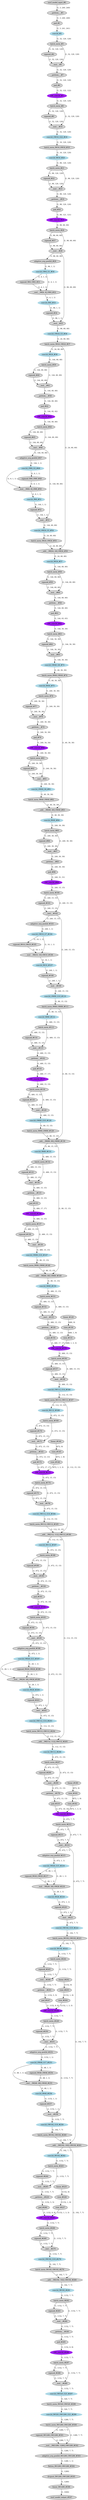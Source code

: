 strict digraph  {
"0 /nncf_model_input_0" [id=0, label="nncf_model_input_#0", style=filled, type=nncf_model_input];
"1 EfficientNet/NNCFUserConv2dStaticSamePadding[_conv_stem]/ModuleDict[pre_ops]/UpdateInputs[1]/__getitem___0" [id=1, label="__getitem___#1", style=filled, type=__getitem__];
"2 EfficientNet/NNCFUserConv2dStaticSamePadding[_conv_stem]/ZeroPad2d[static_padding]/pad_0" [id=2, label="pad_#1", style=filled, type=pad];
"3 EfficientNet/NNCFUserConv2dStaticSamePadding[_conv_stem]/conv2d_0" [color=lightblue, id=3, label="conv2d_#2", style=filled, type=conv2d];
"4 EfficientNet/NNCFBatchNorm[_bn0]/batch_norm_0" [id=4, label="batch_norm_#3", style=filled, type=batch_norm];
"5 EfficientNet/MemoryEfficientSwish[_swish]/sigmoid_0" [id=5, label="sigmoid_#4", style=filled, type=sigmoid];
"6 EfficientNet/MemoryEfficientSwish[_swish]/__mul___0" [id=6, label="__mul___#5", style=filled, type=__mul__];
"7 EfficientNet/ModuleList[_blocks]/MBConvBlock[0]/NNCFUserConv2dStaticSamePadding[_depthwise_conv]/ModuleDict[pre_ops]/UpdateInputs[1]/__getitem___0" [id=7, label="__getitem___#7", style=filled, type=__getitem__];
"8 EfficientNet/ModuleList[_blocks]/MBConvBlock[0]/NNCFUserConv2dStaticSamePadding[_depthwise_conv]/ZeroPad2d[static_padding]/pad_0" [id=8, label="pad_#6", style=filled, type=pad];
"9 EfficientNet/ModuleList[_blocks]/MBConvBlock[0]/NNCFUserConv2dStaticSamePadding[_depthwise_conv]/conv2d_0" [color=purple, id=9, label="DW_conv2d_#7", style=filled, type=conv2d];
"10 EfficientNet/ModuleList[_blocks]/MBConvBlock[0]/NNCFBatchNorm[_bn1]/batch_norm_0" [id=10, label="batch_norm_#8", style=filled, type=batch_norm];
"11 EfficientNet/ModuleList[_blocks]/MBConvBlock[0]/MemoryEfficientSwish[_swish]/sigmoid_0" [id=11, label="sigmoid_#9", style=filled, type=sigmoid];
"12 EfficientNet/ModuleList[_blocks]/MBConvBlock[0]/MemoryEfficientSwish[_swish]/__mul___0" [id=12, label="__mul___#10", style=filled, type=__mul__];
"13 EfficientNet/ModuleList[_blocks]/MBConvBlock[0]/NNCFUserConv2dStaticSamePadding[_project_conv]/conv2d_0" [color=lightblue, id=13, label="conv2d_OW16_G22_#18", style=filled, type=conv2d];
"14 EfficientNet/ModuleList[_blocks]/MBConvBlock[0]/NNCFBatchNorm[_bn2]/batch_norm_0" [id=14, label="batch_norm_IW16_OW16_#19", style=filled, type=batch_norm];
"15 EfficientNet/ModuleList[_blocks]/MBConvBlock[1]/NNCFUserConv2dStaticSamePadding[_expand_conv]/conv2d_0" [color=lightblue, id=15, label="conv2d_IW16_#20", style=filled, type=conv2d];
"16 EfficientNet/ModuleList[_blocks]/MBConvBlock[1]/NNCFBatchNorm[_bn0]/batch_norm_0" [id=16, label="batch_norm_#21", style=filled, type=batch_norm];
"17 EfficientNet/ModuleList[_blocks]/MBConvBlock[1]/MemoryEfficientSwish[_swish]/sigmoid_0" [id=17, label="sigmoid_#22", style=filled, type=sigmoid];
"18 EfficientNet/ModuleList[_blocks]/MBConvBlock[1]/MemoryEfficientSwish[_swish]/__mul___0" [id=18, label="__mul___#23", style=filled, type=__mul__];
"19 EfficientNet/ModuleList[_blocks]/MBConvBlock[1]/NNCFUserConv2dStaticSamePadding[_depthwise_conv]/ModuleDict[pre_ops]/UpdateInputs[1]/__getitem___0" [id=19, label="__getitem___#19", style=filled, type=__getitem__];
"20 EfficientNet/ModuleList[_blocks]/MBConvBlock[1]/NNCFUserConv2dStaticSamePadding[_depthwise_conv]/ZeroPad2d[static_padding]/pad_0" [id=20, label="pad_#24", style=filled, type=pad];
"21 EfficientNet/ModuleList[_blocks]/MBConvBlock[1]/NNCFUserConv2dStaticSamePadding[_depthwise_conv]/conv2d_0" [color=purple, id=21, label="DW_conv2d_#25", style=filled, type=conv2d];
"22 EfficientNet/ModuleList[_blocks]/MBConvBlock[1]/NNCFBatchNorm[_bn1]/batch_norm_0" [id=22, label="batch_norm_#26", style=filled, type=batch_norm];
"23 EfficientNet/ModuleList[_blocks]/MBConvBlock[1]/MemoryEfficientSwish[_swish]/sigmoid_1" [id=23, label="sigmoid_#27", style=filled, type=sigmoid];
"24 EfficientNet/ModuleList[_blocks]/MBConvBlock[1]/MemoryEfficientSwish[_swish]/__mul___1" [id=24, label="__mul___#28", style=filled, type=__mul__];
"25 EfficientNet/ModuleList[_blocks]/MBConvBlock[1]/adaptive_avg_pool2d_0" [id=25, label="adaptive_avg_pool2d_#29", style=filled, type=adaptive_avg_pool2d];
"26 EfficientNet/ModuleList[_blocks]/MBConvBlock[1]/NNCFUserConv2dStaticSamePadding[_se_reduce]/conv2d_0" [color=lightblue, id=26, label="conv2d_OW4_G1_#30", style=filled, type=conv2d];
"27 EfficientNet/ModuleList[_blocks]/MBConvBlock[1]/MemoryEfficientSwish[_swish]/sigmoid_2" [id=27, label="sigmoid_IW4_OW4_#31", style=filled, type=sigmoid];
"28 EfficientNet/ModuleList[_blocks]/MBConvBlock[1]/MemoryEfficientSwish[_swish]/__mul___2" [id=28, label="__mul___IW[4, 4]_OW4_#32", style=filled, type=__mul__];
"29 EfficientNet/ModuleList[_blocks]/MBConvBlock[1]/NNCFUserConv2dStaticSamePadding[_se_expand]/conv2d_0" [color=lightblue, id=29, label="conv2d_IW4_#33", style=filled, type=conv2d];
"30 EfficientNet/ModuleList[_blocks]/MBConvBlock[1]/sigmoid_0" [id=30, label="sigmoid_#34", style=filled, type=sigmoid];
"31 EfficientNet/ModuleList[_blocks]/MBConvBlock[1]/__mul___0" [id=31, label="__mul___#35", style=filled, type=__mul__];
"32 EfficientNet/ModuleList[_blocks]/MBConvBlock[1]/NNCFUserConv2dStaticSamePadding[_project_conv]/conv2d_0" [color=lightblue, id=32, label="conv2d_OW24_G3_#36", style=filled, type=conv2d];
"33 EfficientNet/ModuleList[_blocks]/MBConvBlock[1]/NNCFBatchNorm[_bn2]/batch_norm_0" [id=33, label="batch_norm_IW24_OW24_#37", style=filled, type=batch_norm];
"34 EfficientNet/ModuleList[_blocks]/MBConvBlock[2]/NNCFUserConv2dStaticSamePadding[_expand_conv]/conv2d_0" [color=lightblue, id=34, label="conv2d_IW24_#38", style=filled, type=conv2d];
"35 EfficientNet/ModuleList[_blocks]/MBConvBlock[2]/NNCFBatchNorm[_bn0]/batch_norm_0" [id=35, label="batch_norm_#39", style=filled, type=batch_norm];
"36 EfficientNet/ModuleList[_blocks]/MBConvBlock[2]/MemoryEfficientSwish[_swish]/sigmoid_0" [id=36, label="sigmoid_#40", style=filled, type=sigmoid];
"37 EfficientNet/ModuleList[_blocks]/MBConvBlock[2]/MemoryEfficientSwish[_swish]/__mul___0" [id=37, label="__mul___#41", style=filled, type=__mul__];
"38 EfficientNet/ModuleList[_blocks]/MBConvBlock[2]/NNCFUserConv2dStaticSamePadding[_depthwise_conv]/ModuleDict[pre_ops]/UpdateInputs[1]/__getitem___0" [id=38, label="__getitem___#38", style=filled, type=__getitem__];
"39 EfficientNet/ModuleList[_blocks]/MBConvBlock[2]/NNCFUserConv2dStaticSamePadding[_depthwise_conv]/ZeroPad2d[static_padding]/pad_0" [id=39, label="pad_#42", style=filled, type=pad];
"40 EfficientNet/ModuleList[_blocks]/MBConvBlock[2]/NNCFUserConv2dStaticSamePadding[_depthwise_conv]/conv2d_0" [color=purple, id=40, label="DW_conv2d_#43", style=filled, type=conv2d];
"41 EfficientNet/ModuleList[_blocks]/MBConvBlock[2]/NNCFBatchNorm[_bn1]/batch_norm_0" [id=41, label="batch_norm_#44", style=filled, type=batch_norm];
"42 EfficientNet/ModuleList[_blocks]/MBConvBlock[2]/MemoryEfficientSwish[_swish]/sigmoid_1" [id=42, label="sigmoid_#45", style=filled, type=sigmoid];
"43 EfficientNet/ModuleList[_blocks]/MBConvBlock[2]/MemoryEfficientSwish[_swish]/__mul___1" [id=43, label="__mul___#46", style=filled, type=__mul__];
"44 EfficientNet/ModuleList[_blocks]/MBConvBlock[2]/adaptive_avg_pool2d_0" [id=44, label="adaptive_avg_pool2d_#47", style=filled, type=adaptive_avg_pool2d];
"45 EfficientNet/ModuleList[_blocks]/MBConvBlock[2]/NNCFUserConv2dStaticSamePadding[_se_reduce]/conv2d_0" [color=lightblue, id=45, label="conv2d_OW6_G2_#48", style=filled, type=conv2d];
"46 EfficientNet/ModuleList[_blocks]/MBConvBlock[2]/MemoryEfficientSwish[_swish]/sigmoid_2" [id=46, label="sigmoid_IW6_OW6_#49", style=filled, type=sigmoid];
"47 EfficientNet/ModuleList[_blocks]/MBConvBlock[2]/MemoryEfficientSwish[_swish]/__mul___2" [id=47, label="__mul___IW[6, 6]_OW6_#50", style=filled, type=__mul__];
"48 EfficientNet/ModuleList[_blocks]/MBConvBlock[2]/NNCFUserConv2dStaticSamePadding[_se_expand]/conv2d_0" [color=lightblue, id=48, label="conv2d_IW6_#51", style=filled, type=conv2d];
"49 EfficientNet/ModuleList[_blocks]/MBConvBlock[2]/sigmoid_0" [id=49, label="sigmoid_#52", style=filled, type=sigmoid];
"50 EfficientNet/ModuleList[_blocks]/MBConvBlock[2]/__mul___0" [id=50, label="__mul___#53", style=filled, type=__mul__];
"51 EfficientNet/ModuleList[_blocks]/MBConvBlock[2]/NNCFUserConv2dStaticSamePadding[_project_conv]/conv2d_0" [color=lightblue, id=51, label="conv2d_OW24_G3_#54", style=filled, type=conv2d];
"52 EfficientNet/ModuleList[_blocks]/MBConvBlock[2]/NNCFBatchNorm[_bn2]/batch_norm_0" [id=52, label="batch_norm_IW24_OW24_#55", style=filled, type=batch_norm];
"53 EfficientNet/ModuleList[_blocks]/MBConvBlock[2]/__add___0" [id=53, label="__add___IW[24, 24]_OW24_#56", style=filled, type=__add__];
"54 EfficientNet/ModuleList[_blocks]/MBConvBlock[3]/NNCFUserConv2dStaticSamePadding[_expand_conv]/conv2d_0" [color=lightblue, id=54, label="conv2d_IW24_#57", style=filled, type=conv2d];
"55 EfficientNet/ModuleList[_blocks]/MBConvBlock[3]/NNCFBatchNorm[_bn0]/batch_norm_0" [id=55, label="batch_norm_#58", style=filled, type=batch_norm];
"56 EfficientNet/ModuleList[_blocks]/MBConvBlock[3]/MemoryEfficientSwish[_swish]/sigmoid_0" [id=56, label="sigmoid_#59", style=filled, type=sigmoid];
"57 EfficientNet/ModuleList[_blocks]/MBConvBlock[3]/MemoryEfficientSwish[_swish]/__mul___0" [id=57, label="__mul___#60", style=filled, type=__mul__];
"58 EfficientNet/ModuleList[_blocks]/MBConvBlock[3]/NNCFUserConv2dStaticSamePadding[_depthwise_conv]/ModuleDict[pre_ops]/UpdateInputs[1]/__getitem___0" [id=58, label="__getitem___#58", style=filled, type=__getitem__];
"59 EfficientNet/ModuleList[_blocks]/MBConvBlock[3]/NNCFUserConv2dStaticSamePadding[_depthwise_conv]/ZeroPad2d[static_padding]/pad_0" [id=59, label="pad_#61", style=filled, type=pad];
"60 EfficientNet/ModuleList[_blocks]/MBConvBlock[3]/NNCFUserConv2dStaticSamePadding[_depthwise_conv]/conv2d_0" [color=purple, id=60, label="DW_conv2d_#62", style=filled, type=conv2d];
"61 EfficientNet/ModuleList[_blocks]/MBConvBlock[3]/NNCFBatchNorm[_bn1]/batch_norm_0" [id=61, label="batch_norm_#63", style=filled, type=batch_norm];
"62 EfficientNet/ModuleList[_blocks]/MBConvBlock[3]/MemoryEfficientSwish[_swish]/sigmoid_1" [id=62, label="sigmoid_#64", style=filled, type=sigmoid];
"63 EfficientNet/ModuleList[_blocks]/MBConvBlock[3]/MemoryEfficientSwish[_swish]/__mul___1" [id=63, label="__mul___#65", style=filled, type=__mul__];
"64 EfficientNet/ModuleList[_blocks]/MBConvBlock[3]/NNCFUserConv2dStaticSamePadding[_project_conv]/conv2d_0" [color=lightblue, id=64, label="conv2d_OW40_G6_#73", style=filled, type=conv2d];
"65 EfficientNet/ModuleList[_blocks]/MBConvBlock[3]/NNCFBatchNorm[_bn2]/batch_norm_0" [id=65, label="batch_norm_IW40_OW40_#74", style=filled, type=batch_norm];
"66 EfficientNet/ModuleList[_blocks]/MBConvBlock[4]/NNCFUserConv2dStaticSamePadding[_expand_conv]/conv2d_0" [color=lightblue, id=66, label="conv2d_IW40_#75", style=filled, type=conv2d];
"67 EfficientNet/ModuleList[_blocks]/MBConvBlock[4]/NNCFBatchNorm[_bn0]/batch_norm_0" [id=67, label="batch_norm_#76", style=filled, type=batch_norm];
"68 EfficientNet/ModuleList[_blocks]/MBConvBlock[4]/MemoryEfficientSwish[_swish]/sigmoid_0" [id=68, label="sigmoid_#77", style=filled, type=sigmoid];
"69 EfficientNet/ModuleList[_blocks]/MBConvBlock[4]/MemoryEfficientSwish[_swish]/__mul___0" [id=69, label="__mul___#78", style=filled, type=__mul__];
"70 EfficientNet/ModuleList[_blocks]/MBConvBlock[4]/NNCFUserConv2dStaticSamePadding[_depthwise_conv]/ModuleDict[pre_ops]/UpdateInputs[1]/__getitem___0" [id=70, label="__getitem___#70", style=filled, type=__getitem__];
"71 EfficientNet/ModuleList[_blocks]/MBConvBlock[4]/NNCFUserConv2dStaticSamePadding[_depthwise_conv]/ZeroPad2d[static_padding]/pad_0" [id=71, label="pad_#79", style=filled, type=pad];
"72 EfficientNet/ModuleList[_blocks]/MBConvBlock[4]/NNCFUserConv2dStaticSamePadding[_depthwise_conv]/conv2d_0" [color=purple, id=72, label="DW_conv2d_#80", style=filled, type=conv2d];
"73 EfficientNet/ModuleList[_blocks]/MBConvBlock[4]/NNCFBatchNorm[_bn1]/batch_norm_0" [id=73, label="batch_norm_#81", style=filled, type=batch_norm];
"74 EfficientNet/ModuleList[_blocks]/MBConvBlock[4]/MemoryEfficientSwish[_swish]/sigmoid_1" [id=74, label="sigmoid_#82", style=filled, type=sigmoid];
"75 EfficientNet/ModuleList[_blocks]/MBConvBlock[4]/MemoryEfficientSwish[_swish]/__mul___1" [id=75, label="__mul___#83", style=filled, type=__mul__];
"76 EfficientNet/ModuleList[_blocks]/MBConvBlock[4]/NNCFUserConv2dStaticSamePadding[_project_conv]/conv2d_0" [color=lightblue, id=76, label="conv2d_OW40_G6_#91", style=filled, type=conv2d];
"77 EfficientNet/ModuleList[_blocks]/MBConvBlock[4]/NNCFBatchNorm[_bn2]/batch_norm_0" [id=77, label="batch_norm_IW40_OW40_#92", style=filled, type=batch_norm];
"78 EfficientNet/ModuleList[_blocks]/MBConvBlock[4]/__add___0" [id=78, label="__add___IW[40, 40]_OW40_#93", style=filled, type=__add__];
"79 EfficientNet/ModuleList[_blocks]/MBConvBlock[5]/NNCFUserConv2dStaticSamePadding[_expand_conv]/conv2d_0" [color=lightblue, id=79, label="conv2d_IW40_#94", style=filled, type=conv2d];
"80 EfficientNet/ModuleList[_blocks]/MBConvBlock[5]/NNCFBatchNorm[_bn0]/batch_norm_0" [id=80, label="batch_norm_#95", style=filled, type=batch_norm];
"81 EfficientNet/ModuleList[_blocks]/MBConvBlock[5]/MemoryEfficientSwish[_swish]/sigmoid_0" [id=81, label="sigmoid_#96", style=filled, type=sigmoid];
"82 EfficientNet/ModuleList[_blocks]/MBConvBlock[5]/MemoryEfficientSwish[_swish]/__mul___0" [id=82, label="__mul___#97", style=filled, type=__mul__];
"83 EfficientNet/ModuleList[_blocks]/MBConvBlock[5]/NNCFUserConv2dStaticSamePadding[_depthwise_conv]/ModuleDict[pre_ops]/UpdateInputs[1]/__getitem___0" [id=83, label="__getitem___#83", style=filled, type=__getitem__];
"84 EfficientNet/ModuleList[_blocks]/MBConvBlock[5]/NNCFUserConv2dStaticSamePadding[_depthwise_conv]/ZeroPad2d[static_padding]/pad_0" [id=84, label="pad_#98", style=filled, type=pad];
"85 EfficientNet/ModuleList[_blocks]/MBConvBlock[5]/NNCFUserConv2dStaticSamePadding[_depthwise_conv]/conv2d_0" [color=purple, id=85, label="DW_conv2d_#99", style=filled, type=conv2d];
"86 EfficientNet/ModuleList[_blocks]/MBConvBlock[5]/NNCFBatchNorm[_bn1]/batch_norm_0" [id=86, label="batch_norm_#100", style=filled, type=batch_norm];
"87 EfficientNet/ModuleList[_blocks]/MBConvBlock[5]/MemoryEfficientSwish[_swish]/sigmoid_1" [id=87, label="sigmoid_#101", style=filled, type=sigmoid];
"88 EfficientNet/ModuleList[_blocks]/MBConvBlock[5]/MemoryEfficientSwish[_swish]/__mul___1" [id=88, label="__mul___#102", style=filled, type=__mul__];
"89 EfficientNet/ModuleList[_blocks]/MBConvBlock[5]/adaptive_avg_pool2d_0" [id=89, label="adaptive_avg_pool2d_#103", style=filled, type=adaptive_avg_pool2d];
"90 EfficientNet/ModuleList[_blocks]/MBConvBlock[5]/NNCFUserConv2dStaticSamePadding[_se_reduce]/conv2d_0" [color=lightblue, id=90, label="conv2d_OW10_G7_#104", style=filled, type=conv2d];
"91 EfficientNet/ModuleList[_blocks]/MBConvBlock[5]/MemoryEfficientSwish[_swish]/sigmoid_2" [id=91, label="sigmoid_IW10_OW10_#105", style=filled, type=sigmoid];
"92 EfficientNet/ModuleList[_blocks]/MBConvBlock[5]/MemoryEfficientSwish[_swish]/__mul___2" [id=92, label="__mul___IW[10, 10]_OW10_#106", style=filled, type=__mul__];
"93 EfficientNet/ModuleList[_blocks]/MBConvBlock[5]/NNCFUserConv2dStaticSamePadding[_se_expand]/conv2d_0" [color=lightblue, id=93, label="conv2d_IW10_#107", style=filled, type=conv2d];
"94 EfficientNet/ModuleList[_blocks]/MBConvBlock[5]/sigmoid_0" [id=94, label="sigmoid_#108", style=filled, type=sigmoid];
"95 EfficientNet/ModuleList[_blocks]/MBConvBlock[5]/__mul___0" [id=95, label="__mul___#109", style=filled, type=__mul__];
"96 EfficientNet/ModuleList[_blocks]/MBConvBlock[5]/NNCFUserConv2dStaticSamePadding[_project_conv]/conv2d_0" [color=lightblue, id=96, label="conv2d_OW80_G10_#110", style=filled, type=conv2d];
"97 EfficientNet/ModuleList[_blocks]/MBConvBlock[5]/NNCFBatchNorm[_bn2]/batch_norm_0" [id=97, label="batch_norm_IW80_OW80_#111", style=filled, type=batch_norm];
"98 EfficientNet/ModuleList[_blocks]/MBConvBlock[6]/NNCFUserConv2dStaticSamePadding[_expand_conv]/conv2d_0" [color=lightblue, id=98, label="conv2d_IW80_#112", style=filled, type=conv2d];
"99 EfficientNet/ModuleList[_blocks]/MBConvBlock[6]/NNCFBatchNorm[_bn0]/batch_norm_0" [id=99, label="batch_norm_#113", style=filled, type=batch_norm];
"100 EfficientNet/ModuleList[_blocks]/MBConvBlock[6]/MemoryEfficientSwish[_swish]/sigmoid_0" [id=100, label="sigmoid_#114", style=filled, type=sigmoid];
"101 EfficientNet/ModuleList[_blocks]/MBConvBlock[6]/MemoryEfficientSwish[_swish]/__mul___0" [id=101, label="__mul___#115", style=filled, type=__mul__];
"102 EfficientNet/ModuleList[_blocks]/MBConvBlock[6]/NNCFUserConv2dStaticSamePadding[_depthwise_conv]/ModuleDict[pre_ops]/UpdateInputs[1]/__getitem___0" [id=102, label="__getitem___#102", style=filled, type=__getitem__];
"103 EfficientNet/ModuleList[_blocks]/MBConvBlock[6]/NNCFUserConv2dStaticSamePadding[_depthwise_conv]/ZeroPad2d[static_padding]/pad_0" [id=103, label="pad_#116", style=filled, type=pad];
"104 EfficientNet/ModuleList[_blocks]/MBConvBlock[6]/NNCFUserConv2dStaticSamePadding[_depthwise_conv]/conv2d_0" [color=purple, id=104, label="DW_conv2d_#117", style=filled, type=conv2d];
"105 EfficientNet/ModuleList[_blocks]/MBConvBlock[6]/NNCFBatchNorm[_bn1]/batch_norm_0" [id=105, label="batch_norm_#118", style=filled, type=batch_norm];
"106 EfficientNet/ModuleList[_blocks]/MBConvBlock[6]/MemoryEfficientSwish[_swish]/sigmoid_1" [id=106, label="sigmoid_#119", style=filled, type=sigmoid];
"107 EfficientNet/ModuleList[_blocks]/MBConvBlock[6]/MemoryEfficientSwish[_swish]/__mul___1" [id=107, label="__mul___#120", style=filled, type=__mul__];
"108 EfficientNet/ModuleList[_blocks]/MBConvBlock[6]/NNCFUserConv2dStaticSamePadding[_project_conv]/conv2d_0" [color=lightblue, id=108, label="conv2d_OW80_G10_#128", style=filled, type=conv2d];
"109 EfficientNet/ModuleList[_blocks]/MBConvBlock[6]/NNCFBatchNorm[_bn2]/batch_norm_0" [id=109, label="batch_norm_IW80_OW80_#129", style=filled, type=batch_norm];
"110 EfficientNet/ModuleList[_blocks]/MBConvBlock[6]/__add___0" [id=110, label="__add___IW[80, 80]_OW80_#130", style=filled, type=__add__];
"111 EfficientNet/ModuleList[_blocks]/MBConvBlock[7]/NNCFUserConv2dStaticSamePadding[_expand_conv]/conv2d_0" [color=lightblue, id=111, label="conv2d_IW80_#131", style=filled, type=conv2d];
"112 EfficientNet/ModuleList[_blocks]/MBConvBlock[7]/NNCFBatchNorm[_bn0]/batch_norm_0" [id=112, label="batch_norm_#132", style=filled, type=batch_norm];
"113 EfficientNet/ModuleList[_blocks]/MBConvBlock[7]/MemoryEfficientSwish[_swish]/sigmoid_0" [id=113, label="sigmoid_#133", style=filled, type=sigmoid];
"114 EfficientNet/ModuleList[_blocks]/MBConvBlock[7]/MemoryEfficientSwish[_swish]/__mul___0" [id=114, label="__mul___#134", style=filled, type=__mul__];
"115 EfficientNet/ModuleList[_blocks]/MBConvBlock[7]/NNCFUserConv2dStaticSamePadding[_depthwise_conv]/ModuleDict[pre_ops]/UpdateInputs[1]/__getitem___0" [id=115, label="__getitem___#115", style=filled, type=__getitem__];
"116 EfficientNet/ModuleList[_blocks]/MBConvBlock[7]/NNCFUserConv2dStaticSamePadding[_depthwise_conv]/ZeroPad2d[static_padding]/pad_0" [id=116, label="pad_#135", style=filled, type=pad];
"117 EfficientNet/ModuleList[_blocks]/MBConvBlock[7]/NNCFUserConv2dStaticSamePadding[_depthwise_conv]/conv2d_0" [color=purple, id=117, label="DW_conv2d_#136", style=filled, type=conv2d];
"118 EfficientNet/ModuleList[_blocks]/MBConvBlock[7]/NNCFBatchNorm[_bn1]/batch_norm_0" [id=118, label="batch_norm_#137", style=filled, type=batch_norm];
"119 EfficientNet/ModuleList[_blocks]/MBConvBlock[7]/MemoryEfficientSwish[_swish]/sigmoid_1" [id=119, label="sigmoid_#138", style=filled, type=sigmoid];
"120 EfficientNet/ModuleList[_blocks]/MBConvBlock[7]/MemoryEfficientSwish[_swish]/__mul___1" [id=120, label="__mul___#139", style=filled, type=__mul__];
"121 EfficientNet/ModuleList[_blocks]/MBConvBlock[7]/NNCFUserConv2dStaticSamePadding[_project_conv]/conv2d_0" [color=lightblue, id=121, label="conv2d_OW80_G10_#147", style=filled, type=conv2d];
"122 EfficientNet/ModuleList[_blocks]/MBConvBlock[7]/NNCFBatchNorm[_bn2]/batch_norm_0" [id=122, label="batch_norm_IW80_OW80_#148", style=filled, type=batch_norm];
"123 EfficientNet/ModuleList[_blocks]/MBConvBlock[7]/__add___0" [id=123, label="__add___IW[80, 80]_OW80_#149", style=filled, type=__add__];
"124 EfficientNet/ModuleList[_blocks]/MBConvBlock[8]/NNCFUserConv2dStaticSamePadding[_expand_conv]/conv2d_0" [color=lightblue, id=124, label="conv2d_IW80_#150", style=filled, type=conv2d];
"125 EfficientNet/ModuleList[_blocks]/MBConvBlock[8]/NNCFBatchNorm[_bn0]/batch_norm_0" [id=125, label="batch_norm_#151", style=filled, type=batch_norm];
"126 EfficientNet/ModuleList[_blocks]/MBConvBlock[8]/MemoryEfficientSwish[_swish]/sigmoid_0" [id=126, label="sigmoid_#152", style=filled, type=sigmoid];
"127 EfficientNet/ModuleList[_blocks]/MBConvBlock[8]/MemoryEfficientSwish[_swish]/__mul___0" [id=127, label="__mul___#153", style=filled, type=__mul__];
"128 EfficientNet/ModuleList[_blocks]/MBConvBlock[8]/NNCFUserConv2dStaticSamePadding[_depthwise_conv]/ModuleDict[pre_ops]/UpdateInputs[1]/__getitem___0" [id=128, label="__getitem___#128", style=filled, type=__getitem__];
"129 EfficientNet/ModuleList[_blocks]/MBConvBlock[8]/NNCFUserConv2dStaticSamePadding[_depthwise_conv]/ModuleDict[pre_ops]/UpdateWeight[2]/ElasticKernelConv2DOp[op]/linear_0" [id=129, label="linear_#129", style=filled, type=linear];
"130 EfficientNet/ModuleList[_blocks]/MBConvBlock[8]/NNCFUserConv2dStaticSamePadding[_depthwise_conv]/ModuleDict[pre_ops]/UpdateWeight[2]/ElasticKernelConv2DOp[op]/view_0" [id=130, label="view_#130", style=filled, type=view];
"131 EfficientNet/ModuleList[_blocks]/MBConvBlock[8]/NNCFUserConv2dStaticSamePadding[_depthwise_conv]/ModuleDict[pre_ops]/UpdateWeight[2]/ElasticKernelConv2DOp[op]/view_1" [id=131, label="view_#131", style=filled, type=view];
"132 EfficientNet/ModuleList[_blocks]/MBConvBlock[8]/NNCFUserConv2dStaticSamePadding[_depthwise_conv]/ZeroPad2d[static_padding]/pad_0" [id=132, label="pad_#154", style=filled, type=pad];
"133 EfficientNet/ModuleList[_blocks]/MBConvBlock[8]/NNCFUserConv2dStaticSamePadding[_depthwise_conv]/conv2d_0" [color=purple, id=133, label="DW_conv2d_#155", style=filled, type=conv2d];
"134 EfficientNet/ModuleList[_blocks]/MBConvBlock[8]/NNCFBatchNorm[_bn1]/batch_norm_0" [id=134, label="batch_norm_#156", style=filled, type=batch_norm];
"135 EfficientNet/ModuleList[_blocks]/MBConvBlock[8]/MemoryEfficientSwish[_swish]/sigmoid_1" [id=135, label="sigmoid_#157", style=filled, type=sigmoid];
"136 EfficientNet/ModuleList[_blocks]/MBConvBlock[8]/MemoryEfficientSwish[_swish]/__mul___1" [id=136, label="__mul___#158", style=filled, type=__mul__];
"137 EfficientNet/ModuleList[_blocks]/MBConvBlock[8]/NNCFUserConv2dStaticSamePadding[_project_conv]/conv2d_0" [color=lightblue, id=137, label="conv2d_OW112_G14_#166", style=filled, type=conv2d];
"138 EfficientNet/ModuleList[_blocks]/MBConvBlock[8]/NNCFBatchNorm[_bn2]/batch_norm_0" [id=138, label="batch_norm_IW112_OW112_#167", style=filled, type=batch_norm];
"139 EfficientNet/ModuleList[_blocks]/MBConvBlock[9]/NNCFUserConv2dStaticSamePadding[_expand_conv]/conv2d_0" [color=lightblue, id=139, label="conv2d_IW112_#168", style=filled, type=conv2d];
"140 EfficientNet/ModuleList[_blocks]/MBConvBlock[9]/NNCFBatchNorm[_bn0]/batch_norm_0" [id=140, label="batch_norm_#169", style=filled, type=batch_norm];
"141 EfficientNet/ModuleList[_blocks]/MBConvBlock[9]/MemoryEfficientSwish[_swish]/sigmoid_0" [id=141, label="sigmoid_#170", style=filled, type=sigmoid];
"142 EfficientNet/ModuleList[_blocks]/MBConvBlock[9]/MemoryEfficientSwish[_swish]/__mul___0" [id=142, label="__mul___#171", style=filled, type=__mul__];
"143 EfficientNet/ModuleList[_blocks]/MBConvBlock[9]/NNCFUserConv2dStaticSamePadding[_depthwise_conv]/ModuleDict[pre_ops]/UpdateInputs[1]/__getitem___0" [id=143, label="__getitem___#143", style=filled, type=__getitem__];
"144 EfficientNet/ModuleList[_blocks]/MBConvBlock[9]/NNCFUserConv2dStaticSamePadding[_depthwise_conv]/ModuleDict[pre_ops]/UpdateWeight[2]/ElasticKernelConv2DOp[op]/linear_0" [id=144, label="linear_#144", style=filled, type=linear];
"145 EfficientNet/ModuleList[_blocks]/MBConvBlock[9]/NNCFUserConv2dStaticSamePadding[_depthwise_conv]/ModuleDict[pre_ops]/UpdateWeight[2]/ElasticKernelConv2DOp[op]/view_0" [id=145, label="view_#145", style=filled, type=view];
"146 EfficientNet/ModuleList[_blocks]/MBConvBlock[9]/NNCFUserConv2dStaticSamePadding[_depthwise_conv]/ModuleDict[pre_ops]/UpdateWeight[2]/ElasticKernelConv2DOp[op]/view_1" [id=146, label="view_#146", style=filled, type=view];
"147 EfficientNet/ModuleList[_blocks]/MBConvBlock[9]/NNCFUserConv2dStaticSamePadding[_depthwise_conv]/ZeroPad2d[static_padding]/pad_0" [id=147, label="pad_#172", style=filled, type=pad];
"148 EfficientNet/ModuleList[_blocks]/MBConvBlock[9]/NNCFUserConv2dStaticSamePadding[_depthwise_conv]/conv2d_0" [color=purple, id=148, label="DW_conv2d_#173", style=filled, type=conv2d];
"149 EfficientNet/ModuleList[_blocks]/MBConvBlock[9]/NNCFBatchNorm[_bn1]/batch_norm_0" [id=149, label="batch_norm_#174", style=filled, type=batch_norm];
"150 EfficientNet/ModuleList[_blocks]/MBConvBlock[9]/MemoryEfficientSwish[_swish]/sigmoid_1" [id=150, label="sigmoid_#175", style=filled, type=sigmoid];
"151 EfficientNet/ModuleList[_blocks]/MBConvBlock[9]/MemoryEfficientSwish[_swish]/__mul___1" [id=151, label="__mul___#176", style=filled, type=__mul__];
"152 EfficientNet/ModuleList[_blocks]/MBConvBlock[9]/NNCFUserConv2dStaticSamePadding[_project_conv]/conv2d_0" [color=lightblue, id=152, label="conv2d_OW112_G14_#184", style=filled, type=conv2d];
"153 EfficientNet/ModuleList[_blocks]/MBConvBlock[9]/NNCFBatchNorm[_bn2]/batch_norm_0" [id=153, label="batch_norm_IW112_OW112_#185", style=filled, type=batch_norm];
"154 EfficientNet/ModuleList[_blocks]/MBConvBlock[9]/__add___0" [id=154, label="__add___IW[112, 112]_OW112_#186", style=filled, type=__add__];
"155 EfficientNet/ModuleList[_blocks]/MBConvBlock[10]/NNCFUserConv2dStaticSamePadding[_expand_conv]/conv2d_0" [color=lightblue, id=155, label="conv2d_IW112_#187", style=filled, type=conv2d];
"156 EfficientNet/ModuleList[_blocks]/MBConvBlock[10]/NNCFBatchNorm[_bn0]/batch_norm_0" [id=156, label="batch_norm_#188", style=filled, type=batch_norm];
"157 EfficientNet/ModuleList[_blocks]/MBConvBlock[10]/MemoryEfficientSwish[_swish]/sigmoid_0" [id=157, label="sigmoid_#189", style=filled, type=sigmoid];
"158 EfficientNet/ModuleList[_blocks]/MBConvBlock[10]/MemoryEfficientSwish[_swish]/__mul___0" [id=158, label="__mul___#190", style=filled, type=__mul__];
"159 EfficientNet/ModuleList[_blocks]/MBConvBlock[10]/NNCFUserConv2dStaticSamePadding[_depthwise_conv]/ModuleDict[pre_ops]/UpdateInputs[1]/__getitem___0" [id=159, label="__getitem___#159", style=filled, type=__getitem__];
"160 EfficientNet/ModuleList[_blocks]/MBConvBlock[10]/NNCFUserConv2dStaticSamePadding[_depthwise_conv]/ZeroPad2d[static_padding]/pad_0" [id=160, label="pad_#191", style=filled, type=pad];
"161 EfficientNet/ModuleList[_blocks]/MBConvBlock[10]/NNCFUserConv2dStaticSamePadding[_depthwise_conv]/conv2d_0" [color=purple, id=161, label="DW_conv2d_#192", style=filled, type=conv2d];
"162 EfficientNet/ModuleList[_blocks]/MBConvBlock[10]/NNCFBatchNorm[_bn1]/batch_norm_0" [id=162, label="batch_norm_#193", style=filled, type=batch_norm];
"163 EfficientNet/ModuleList[_blocks]/MBConvBlock[10]/MemoryEfficientSwish[_swish]/sigmoid_1" [id=163, label="sigmoid_#194", style=filled, type=sigmoid];
"164 EfficientNet/ModuleList[_blocks]/MBConvBlock[10]/MemoryEfficientSwish[_swish]/__mul___1" [id=164, label="__mul___#195", style=filled, type=__mul__];
"165 EfficientNet/ModuleList[_blocks]/MBConvBlock[10]/adaptive_avg_pool2d_0" [id=165, label="adaptive_avg_pool2d_#196", style=filled, type=adaptive_avg_pool2d];
"166 EfficientNet/ModuleList[_blocks]/MBConvBlock[10]/NNCFUserConv2dStaticSamePadding[_se_reduce]/conv2d_0" [color=lightblue, id=166, label="conv2d_OW28_G13_#197", style=filled, type=conv2d];
"167 EfficientNet/ModuleList[_blocks]/MBConvBlock[10]/MemoryEfficientSwish[_swish]/sigmoid_2" [id=167, label="sigmoid_IW28_OW28_#198", style=filled, type=sigmoid];
"168 EfficientNet/ModuleList[_blocks]/MBConvBlock[10]/MemoryEfficientSwish[_swish]/__mul___2" [id=168, label="__mul___IW[28, 28]_OW28_#199", style=filled, type=__mul__];
"169 EfficientNet/ModuleList[_blocks]/MBConvBlock[10]/NNCFUserConv2dStaticSamePadding[_se_expand]/conv2d_0" [color=lightblue, id=169, label="conv2d_IW28_#200", style=filled, type=conv2d];
"170 EfficientNet/ModuleList[_blocks]/MBConvBlock[10]/sigmoid_0" [id=170, label="sigmoid_#201", style=filled, type=sigmoid];
"171 EfficientNet/ModuleList[_blocks]/MBConvBlock[10]/__mul___0" [id=171, label="__mul___#202", style=filled, type=__mul__];
"172 EfficientNet/ModuleList[_blocks]/MBConvBlock[10]/NNCFUserConv2dStaticSamePadding[_project_conv]/conv2d_0" [color=lightblue, id=172, label="conv2d_OW112_G14_#203", style=filled, type=conv2d];
"173 EfficientNet/ModuleList[_blocks]/MBConvBlock[10]/NNCFBatchNorm[_bn2]/batch_norm_0" [id=173, label="batch_norm_IW112_OW112_#204", style=filled, type=batch_norm];
"174 EfficientNet/ModuleList[_blocks]/MBConvBlock[10]/__add___0" [id=174, label="__add___IW[112, 112]_OW112_#205", style=filled, type=__add__];
"175 EfficientNet/ModuleList[_blocks]/MBConvBlock[11]/NNCFUserConv2dStaticSamePadding[_expand_conv]/conv2d_0" [color=lightblue, id=175, label="conv2d_IW112_#206", style=filled, type=conv2d];
"176 EfficientNet/ModuleList[_blocks]/MBConvBlock[11]/NNCFBatchNorm[_bn0]/batch_norm_0" [id=176, label="batch_norm_#207", style=filled, type=batch_norm];
"177 EfficientNet/ModuleList[_blocks]/MBConvBlock[11]/MemoryEfficientSwish[_swish]/sigmoid_0" [id=177, label="sigmoid_#208", style=filled, type=sigmoid];
"178 EfficientNet/ModuleList[_blocks]/MBConvBlock[11]/MemoryEfficientSwish[_swish]/__mul___0" [id=178, label="__mul___#209", style=filled, type=__mul__];
"179 EfficientNet/ModuleList[_blocks]/MBConvBlock[11]/NNCFUserConv2dStaticSamePadding[_depthwise_conv]/ModuleDict[pre_ops]/UpdateInputs[1]/__getitem___0" [id=179, label="__getitem___#179", style=filled, type=__getitem__];
"180 EfficientNet/ModuleList[_blocks]/MBConvBlock[11]/NNCFUserConv2dStaticSamePadding[_depthwise_conv]/ModuleDict[pre_ops]/UpdateWeight[2]/ElasticKernelConv2DOp[op]/linear_0" [id=180, label="linear_#180", style=filled, type=linear];
"181 EfficientNet/ModuleList[_blocks]/MBConvBlock[11]/NNCFUserConv2dStaticSamePadding[_depthwise_conv]/ModuleDict[pre_ops]/UpdateWeight[2]/ElasticKernelConv2DOp[op]/view_0" [id=181, label="view_#181", style=filled, type=view];
"182 EfficientNet/ModuleList[_blocks]/MBConvBlock[11]/NNCFUserConv2dStaticSamePadding[_depthwise_conv]/ModuleDict[pre_ops]/UpdateWeight[2]/ElasticKernelConv2DOp[op]/view_1" [id=182, label="view_#182", style=filled, type=view];
"183 EfficientNet/ModuleList[_blocks]/MBConvBlock[11]/NNCFUserConv2dStaticSamePadding[_depthwise_conv]/ZeroPad2d[static_padding]/pad_0" [id=183, label="pad_#210", style=filled, type=pad];
"184 EfficientNet/ModuleList[_blocks]/MBConvBlock[11]/NNCFUserConv2dStaticSamePadding[_depthwise_conv]/conv2d_0" [color=purple, id=184, label="DW_conv2d_#211", style=filled, type=conv2d];
"185 EfficientNet/ModuleList[_blocks]/MBConvBlock[11]/NNCFBatchNorm[_bn1]/batch_norm_0" [id=185, label="batch_norm_#212", style=filled, type=batch_norm];
"186 EfficientNet/ModuleList[_blocks]/MBConvBlock[11]/MemoryEfficientSwish[_swish]/sigmoid_1" [id=186, label="sigmoid_#213", style=filled, type=sigmoid];
"187 EfficientNet/ModuleList[_blocks]/MBConvBlock[11]/MemoryEfficientSwish[_swish]/__mul___1" [id=187, label="__mul___#214", style=filled, type=__mul__];
"188 EfficientNet/ModuleList[_blocks]/MBConvBlock[11]/adaptive_avg_pool2d_0" [id=188, label="adaptive_avg_pool2d_#215", style=filled, type=adaptive_avg_pool2d];
"189 EfficientNet/ModuleList[_blocks]/MBConvBlock[11]/NNCFUserConv2dStaticSamePadding[_se_reduce]/conv2d_0" [color=lightblue, id=189, label="conv2d_OW28_G15_#216", style=filled, type=conv2d];
"190 EfficientNet/ModuleList[_blocks]/MBConvBlock[11]/MemoryEfficientSwish[_swish]/sigmoid_2" [id=190, label="sigmoid_IW28_OW28_#217", style=filled, type=sigmoid];
"191 EfficientNet/ModuleList[_blocks]/MBConvBlock[11]/MemoryEfficientSwish[_swish]/__mul___2" [id=191, label="__mul___IW[28, 28]_OW28_#218", style=filled, type=__mul__];
"192 EfficientNet/ModuleList[_blocks]/MBConvBlock[11]/NNCFUserConv2dStaticSamePadding[_se_expand]/conv2d_0" [color=lightblue, id=192, label="conv2d_IW28_#219", style=filled, type=conv2d];
"193 EfficientNet/ModuleList[_blocks]/MBConvBlock[11]/sigmoid_0" [id=193, label="sigmoid_#220", style=filled, type=sigmoid];
"194 EfficientNet/ModuleList[_blocks]/MBConvBlock[11]/__mul___0" [id=194, label="__mul___#221", style=filled, type=__mul__];
"195 EfficientNet/ModuleList[_blocks]/MBConvBlock[11]/NNCFUserConv2dStaticSamePadding[_project_conv]/conv2d_0" [color=lightblue, id=195, label="conv2d_OW192_G19_#222", style=filled, type=conv2d];
"196 EfficientNet/ModuleList[_blocks]/MBConvBlock[11]/NNCFBatchNorm[_bn2]/batch_norm_0" [id=196, label="batch_norm_IW192_OW192_#223", style=filled, type=batch_norm];
"197 EfficientNet/ModuleList[_blocks]/MBConvBlock[13]/NNCFUserConv2dStaticSamePadding[_expand_conv]/conv2d_0" [color=lightblue, id=197, label="conv2d_IW192_#243", style=filled, type=conv2d];
"198 EfficientNet/ModuleList[_blocks]/MBConvBlock[13]/NNCFBatchNorm[_bn0]/batch_norm_0" [id=198, label="batch_norm_#244", style=filled, type=batch_norm];
"199 EfficientNet/ModuleList[_blocks]/MBConvBlock[13]/MemoryEfficientSwish[_swish]/sigmoid_0" [id=199, label="sigmoid_#245", style=filled, type=sigmoid];
"200 EfficientNet/ModuleList[_blocks]/MBConvBlock[13]/MemoryEfficientSwish[_swish]/__mul___0" [id=200, label="__mul___#246", style=filled, type=__mul__];
"201 EfficientNet/ModuleList[_blocks]/MBConvBlock[13]/NNCFUserConv2dStaticSamePadding[_depthwise_conv]/ModuleDict[pre_ops]/UpdateInputs[1]/__getitem___0" [id=201, label="__getitem___#201", style=filled, type=__getitem__];
"202 EfficientNet/ModuleList[_blocks]/MBConvBlock[13]/NNCFUserConv2dStaticSamePadding[_depthwise_conv]/ModuleDict[pre_ops]/UpdateWeight[2]/ElasticKernelConv2DOp[op]/linear_0" [id=202, label="linear_#202", style=filled, type=linear];
"203 EfficientNet/ModuleList[_blocks]/MBConvBlock[13]/NNCFUserConv2dStaticSamePadding[_depthwise_conv]/ModuleDict[pre_ops]/UpdateWeight[2]/ElasticKernelConv2DOp[op]/view_0" [id=203, label="view_#203", style=filled, type=view];
"204 EfficientNet/ModuleList[_blocks]/MBConvBlock[13]/NNCFUserConv2dStaticSamePadding[_depthwise_conv]/ModuleDict[pre_ops]/UpdateWeight[2]/ElasticKernelConv2DOp[op]/view_1" [id=204, label="view_#204", style=filled, type=view];
"205 EfficientNet/ModuleList[_blocks]/MBConvBlock[13]/NNCFUserConv2dStaticSamePadding[_depthwise_conv]/ZeroPad2d[static_padding]/pad_0" [id=205, label="pad_#247", style=filled, type=pad];
"206 EfficientNet/ModuleList[_blocks]/MBConvBlock[13]/NNCFUserConv2dStaticSamePadding[_depthwise_conv]/conv2d_0" [color=purple, id=206, label="DW_conv2d_#248", style=filled, type=conv2d];
"207 EfficientNet/ModuleList[_blocks]/MBConvBlock[13]/NNCFBatchNorm[_bn1]/batch_norm_0" [id=207, label="batch_norm_#249", style=filled, type=batch_norm];
"208 EfficientNet/ModuleList[_blocks]/MBConvBlock[13]/MemoryEfficientSwish[_swish]/sigmoid_1" [id=208, label="sigmoid_#250", style=filled, type=sigmoid];
"209 EfficientNet/ModuleList[_blocks]/MBConvBlock[13]/MemoryEfficientSwish[_swish]/__mul___1" [id=209, label="__mul___#251", style=filled, type=__mul__];
"210 EfficientNet/ModuleList[_blocks]/MBConvBlock[13]/adaptive_avg_pool2d_0" [id=210, label="adaptive_avg_pool2d_#252", style=filled, type=adaptive_avg_pool2d];
"211 EfficientNet/ModuleList[_blocks]/MBConvBlock[13]/NNCFUserConv2dStaticSamePadding[_se_reduce]/conv2d_0" [color=lightblue, id=211, label="conv2d_OW48_G17_#253", style=filled, type=conv2d];
"212 EfficientNet/ModuleList[_blocks]/MBConvBlock[13]/MemoryEfficientSwish[_swish]/sigmoid_2" [id=212, label="sigmoid_IW48_OW48_#254", style=filled, type=sigmoid];
"213 EfficientNet/ModuleList[_blocks]/MBConvBlock[13]/MemoryEfficientSwish[_swish]/__mul___2" [id=213, label="__mul___IW[48, 48]_OW48_#255", style=filled, type=__mul__];
"214 EfficientNet/ModuleList[_blocks]/MBConvBlock[13]/NNCFUserConv2dStaticSamePadding[_se_expand]/conv2d_0" [color=lightblue, id=214, label="conv2d_IW48_#256", style=filled, type=conv2d];
"215 EfficientNet/ModuleList[_blocks]/MBConvBlock[13]/sigmoid_0" [id=215, label="sigmoid_#257", style=filled, type=sigmoid];
"216 EfficientNet/ModuleList[_blocks]/MBConvBlock[13]/__mul___0" [id=216, label="__mul___#258", style=filled, type=__mul__];
"217 EfficientNet/ModuleList[_blocks]/MBConvBlock[13]/NNCFUserConv2dStaticSamePadding[_project_conv]/conv2d_0" [color=lightblue, id=217, label="conv2d_OW192_G19_#259", style=filled, type=conv2d];
"218 EfficientNet/ModuleList[_blocks]/MBConvBlock[13]/NNCFBatchNorm[_bn2]/batch_norm_0" [id=218, label="batch_norm_IW192_OW192_#260", style=filled, type=batch_norm];
"219 EfficientNet/ModuleList[_blocks]/MBConvBlock[13]/__add___0" [id=219, label="__add___IW[192, 192]_OW192_#261", style=filled, type=__add__];
"220 EfficientNet/ModuleList[_blocks]/MBConvBlock[14]/NNCFUserConv2dStaticSamePadding[_expand_conv]/conv2d_0" [color=lightblue, id=220, label="conv2d_IW192_#262", style=filled, type=conv2d];
"221 EfficientNet/ModuleList[_blocks]/MBConvBlock[14]/NNCFBatchNorm[_bn0]/batch_norm_0" [id=221, label="batch_norm_#263", style=filled, type=batch_norm];
"222 EfficientNet/ModuleList[_blocks]/MBConvBlock[14]/MemoryEfficientSwish[_swish]/sigmoid_0" [id=222, label="sigmoid_#264", style=filled, type=sigmoid];
"223 EfficientNet/ModuleList[_blocks]/MBConvBlock[14]/MemoryEfficientSwish[_swish]/__mul___0" [id=223, label="__mul___#265", style=filled, type=__mul__];
"224 EfficientNet/ModuleList[_blocks]/MBConvBlock[14]/NNCFUserConv2dStaticSamePadding[_depthwise_conv]/ModuleDict[pre_ops]/UpdateInputs[1]/__getitem___0" [id=224, label="__getitem___#224", style=filled, type=__getitem__];
"225 EfficientNet/ModuleList[_blocks]/MBConvBlock[14]/NNCFUserConv2dStaticSamePadding[_depthwise_conv]/ModuleDict[pre_ops]/UpdateWeight[2]/ElasticKernelConv2DOp[op]/linear_0" [id=225, label="linear_#225", style=filled, type=linear];
"226 EfficientNet/ModuleList[_blocks]/MBConvBlock[14]/NNCFUserConv2dStaticSamePadding[_depthwise_conv]/ModuleDict[pre_ops]/UpdateWeight[2]/ElasticKernelConv2DOp[op]/view_0" [id=226, label="view_#226", style=filled, type=view];
"227 EfficientNet/ModuleList[_blocks]/MBConvBlock[14]/NNCFUserConv2dStaticSamePadding[_depthwise_conv]/ModuleDict[pre_ops]/UpdateWeight[2]/ElasticKernelConv2DOp[op]/view_1" [id=227, label="view_#227", style=filled, type=view];
"228 EfficientNet/ModuleList[_blocks]/MBConvBlock[14]/NNCFUserConv2dStaticSamePadding[_depthwise_conv]/ZeroPad2d[static_padding]/pad_0" [id=228, label="pad_#266", style=filled, type=pad];
"229 EfficientNet/ModuleList[_blocks]/MBConvBlock[14]/NNCFUserConv2dStaticSamePadding[_depthwise_conv]/conv2d_0" [color=purple, id=229, label="DW_conv2d_#267", style=filled, type=conv2d];
"230 EfficientNet/ModuleList[_blocks]/MBConvBlock[14]/NNCFBatchNorm[_bn1]/batch_norm_0" [id=230, label="batch_norm_#268", style=filled, type=batch_norm];
"231 EfficientNet/ModuleList[_blocks]/MBConvBlock[14]/MemoryEfficientSwish[_swish]/sigmoid_1" [id=231, label="sigmoid_#269", style=filled, type=sigmoid];
"232 EfficientNet/ModuleList[_blocks]/MBConvBlock[14]/MemoryEfficientSwish[_swish]/__mul___1" [id=232, label="__mul___#270", style=filled, type=__mul__];
"233 EfficientNet/ModuleList[_blocks]/MBConvBlock[14]/NNCFUserConv2dStaticSamePadding[_project_conv]/conv2d_0" [color=lightblue, id=233, label="conv2d_OW192_G19_#278", style=filled, type=conv2d];
"234 EfficientNet/ModuleList[_blocks]/MBConvBlock[14]/NNCFBatchNorm[_bn2]/batch_norm_0" [id=234, label="batch_norm_IW192_OW192_#279", style=filled, type=batch_norm];
"235 EfficientNet/ModuleList[_blocks]/MBConvBlock[14]/__add___0" [id=235, label="__add___IW[192, 192]_OW192_#280", style=filled, type=__add__];
"236 EfficientNet/ModuleList[_blocks]/MBConvBlock[15]/NNCFUserConv2dStaticSamePadding[_expand_conv]/conv2d_0" [color=lightblue, id=236, label="conv2d_IW192_#281", style=filled, type=conv2d];
"237 EfficientNet/ModuleList[_blocks]/MBConvBlock[15]/NNCFBatchNorm[_bn0]/batch_norm_0" [id=237, label="batch_norm_#282", style=filled, type=batch_norm];
"238 EfficientNet/ModuleList[_blocks]/MBConvBlock[15]/MemoryEfficientSwish[_swish]/sigmoid_0" [id=238, label="sigmoid_#283", style=filled, type=sigmoid];
"239 EfficientNet/ModuleList[_blocks]/MBConvBlock[15]/MemoryEfficientSwish[_swish]/__mul___0" [id=239, label="__mul___#284", style=filled, type=__mul__];
"240 EfficientNet/ModuleList[_blocks]/MBConvBlock[15]/NNCFUserConv2dStaticSamePadding[_depthwise_conv]/ModuleDict[pre_ops]/UpdateInputs[1]/__getitem___0" [id=240, label="__getitem___#240", style=filled, type=__getitem__];
"241 EfficientNet/ModuleList[_blocks]/MBConvBlock[15]/NNCFUserConv2dStaticSamePadding[_depthwise_conv]/ZeroPad2d[static_padding]/pad_0" [id=241, label="pad_#285", style=filled, type=pad];
"242 EfficientNet/ModuleList[_blocks]/MBConvBlock[15]/NNCFUserConv2dStaticSamePadding[_depthwise_conv]/conv2d_0" [color=purple, id=242, label="DW_conv2d_#286", style=filled, type=conv2d];
"243 EfficientNet/ModuleList[_blocks]/MBConvBlock[15]/NNCFBatchNorm[_bn1]/batch_norm_0" [id=243, label="batch_norm_#287", style=filled, type=batch_norm];
"244 EfficientNet/ModuleList[_blocks]/MBConvBlock[15]/MemoryEfficientSwish[_swish]/sigmoid_1" [id=244, label="sigmoid_#288", style=filled, type=sigmoid];
"245 EfficientNet/ModuleList[_blocks]/MBConvBlock[15]/MemoryEfficientSwish[_swish]/__mul___1" [id=245, label="__mul___#289", style=filled, type=__mul__];
"246 EfficientNet/ModuleList[_blocks]/MBConvBlock[15]/NNCFUserConv2dStaticSamePadding[_project_conv]/conv2d_0" [color=lightblue, id=246, label="conv2d_OW320_G23_#297", style=filled, type=conv2d];
"247 EfficientNet/ModuleList[_blocks]/MBConvBlock[15]/NNCFBatchNorm[_bn2]/batch_norm_0" [id=247, label="batch_norm_IW320_OW320_#298", style=filled, type=batch_norm];
"248 EfficientNet/NNCFUserConv2dStaticSamePadding[_conv_head]/conv2d_0" [color=lightblue, id=248, label="conv2d_IW320_OW1280_G21_#299", style=filled, type=conv2d];
"249 EfficientNet/NNCFBatchNorm[_bn1]/batch_norm_0" [id=249, label="batch_norm_IW1280_OW1280_#300", style=filled, type=batch_norm];
"250 EfficientNet/MemoryEfficientSwish[_swish]/sigmoid_1" [id=250, label="sigmoid_IW1280_OW1280_#301", style=filled, type=sigmoid];
"251 EfficientNet/MemoryEfficientSwish[_swish]/__mul___1" [id=251, label="__mul___IW[1280, 1280]_OW1280_#302", style=filled, type=__mul__];
"252 EfficientNet/AdaptiveAvgPool2d[_avg_pooling]/adaptive_avg_pool2d_0" [id=252, label="adaptive_avg_pool2d_IW1280_OW1280_#303", style=filled, type=adaptive_avg_pool2d];
"253 EfficientNet/flatten_0" [id=253, label="flatten_IW1280_OW1280_#304", style=filled, type=flatten];
"254 EfficientNet/Dropout[_dropout]/dropout_0" [id=254, label="dropout_IW1280_OW1280_#305", style=filled, type=dropout];
"255 EfficientNet/NNCFLinear[_fc]/linear_0" [id=255, label="linear_IW1280_#306", style=filled, type=linear];
"256 /nncf_model_output_0" [id=256, label="nncf_model_output_#307", style=filled, type=nncf_model_output];
"0 /nncf_model_input_0" -> "1 EfficientNet/NNCFUserConv2dStaticSamePadding[_conv_stem]/ModuleDict[pre_ops]/UpdateInputs[1]/__getitem___0"  [label="(1, 3, 240, 240)", style=solid];
"1 EfficientNet/NNCFUserConv2dStaticSamePadding[_conv_stem]/ModuleDict[pre_ops]/UpdateInputs[1]/__getitem___0" -> "2 EfficientNet/NNCFUserConv2dStaticSamePadding[_conv_stem]/ZeroPad2d[static_padding]/pad_0"  [label="(1, 3, 240, 240)", style=solid];
"2 EfficientNet/NNCFUserConv2dStaticSamePadding[_conv_stem]/ZeroPad2d[static_padding]/pad_0" -> "3 EfficientNet/NNCFUserConv2dStaticSamePadding[_conv_stem]/conv2d_0"  [label="(1, 3, 241, 241)", style=solid];
"3 EfficientNet/NNCFUserConv2dStaticSamePadding[_conv_stem]/conv2d_0" -> "4 EfficientNet/NNCFBatchNorm[_bn0]/batch_norm_0"  [label="(1, 32, 120, 120)", style=solid];
"4 EfficientNet/NNCFBatchNorm[_bn0]/batch_norm_0" -> "5 EfficientNet/MemoryEfficientSwish[_swish]/sigmoid_0"  [label="(1, 32, 120, 120)", style=solid];
"4 EfficientNet/NNCFBatchNorm[_bn0]/batch_norm_0" -> "6 EfficientNet/MemoryEfficientSwish[_swish]/__mul___0"  [label="(1, 32, 120, 120)", style=solid];
"5 EfficientNet/MemoryEfficientSwish[_swish]/sigmoid_0" -> "6 EfficientNet/MemoryEfficientSwish[_swish]/__mul___0"  [label="(1, 32, 120, 120)", style=solid];
"6 EfficientNet/MemoryEfficientSwish[_swish]/__mul___0" -> "7 EfficientNet/ModuleList[_blocks]/MBConvBlock[0]/NNCFUserConv2dStaticSamePadding[_depthwise_conv]/ModuleDict[pre_ops]/UpdateInputs[1]/__getitem___0"  [label="(1, 32, 120, 120)", style=solid];
"7 EfficientNet/ModuleList[_blocks]/MBConvBlock[0]/NNCFUserConv2dStaticSamePadding[_depthwise_conv]/ModuleDict[pre_ops]/UpdateInputs[1]/__getitem___0" -> "8 EfficientNet/ModuleList[_blocks]/MBConvBlock[0]/NNCFUserConv2dStaticSamePadding[_depthwise_conv]/ZeroPad2d[static_padding]/pad_0"  [label="(1, 32, 120, 120)", style=solid];
"8 EfficientNet/ModuleList[_blocks]/MBConvBlock[0]/NNCFUserConv2dStaticSamePadding[_depthwise_conv]/ZeroPad2d[static_padding]/pad_0" -> "9 EfficientNet/ModuleList[_blocks]/MBConvBlock[0]/NNCFUserConv2dStaticSamePadding[_depthwise_conv]/conv2d_0"  [label="(1, 32, 122, 122)", style=solid];
"9 EfficientNet/ModuleList[_blocks]/MBConvBlock[0]/NNCFUserConv2dStaticSamePadding[_depthwise_conv]/conv2d_0" -> "10 EfficientNet/ModuleList[_blocks]/MBConvBlock[0]/NNCFBatchNorm[_bn1]/batch_norm_0"  [label="(1, 32, 120, 120)", style=solid];
"10 EfficientNet/ModuleList[_blocks]/MBConvBlock[0]/NNCFBatchNorm[_bn1]/batch_norm_0" -> "11 EfficientNet/ModuleList[_blocks]/MBConvBlock[0]/MemoryEfficientSwish[_swish]/sigmoid_0"  [label="(1, 32, 120, 120)", style=solid];
"10 EfficientNet/ModuleList[_blocks]/MBConvBlock[0]/NNCFBatchNorm[_bn1]/batch_norm_0" -> "12 EfficientNet/ModuleList[_blocks]/MBConvBlock[0]/MemoryEfficientSwish[_swish]/__mul___0"  [label="(1, 32, 120, 120)", style=solid];
"11 EfficientNet/ModuleList[_blocks]/MBConvBlock[0]/MemoryEfficientSwish[_swish]/sigmoid_0" -> "12 EfficientNet/ModuleList[_blocks]/MBConvBlock[0]/MemoryEfficientSwish[_swish]/__mul___0"  [label="(1, 32, 120, 120)", style=solid];
"12 EfficientNet/ModuleList[_blocks]/MBConvBlock[0]/MemoryEfficientSwish[_swish]/__mul___0" -> "13 EfficientNet/ModuleList[_blocks]/MBConvBlock[0]/NNCFUserConv2dStaticSamePadding[_project_conv]/conv2d_0"  [label="(1, 32, 120, 120)", style=solid];
"13 EfficientNet/ModuleList[_blocks]/MBConvBlock[0]/NNCFUserConv2dStaticSamePadding[_project_conv]/conv2d_0" -> "14 EfficientNet/ModuleList[_blocks]/MBConvBlock[0]/NNCFBatchNorm[_bn2]/batch_norm_0"  [label="(1, 16, 120, 120)", style=solid];
"14 EfficientNet/ModuleList[_blocks]/MBConvBlock[0]/NNCFBatchNorm[_bn2]/batch_norm_0" -> "15 EfficientNet/ModuleList[_blocks]/MBConvBlock[1]/NNCFUserConv2dStaticSamePadding[_expand_conv]/conv2d_0"  [label="(1, 16, 120, 120)", style=solid];
"15 EfficientNet/ModuleList[_blocks]/MBConvBlock[1]/NNCFUserConv2dStaticSamePadding[_expand_conv]/conv2d_0" -> "16 EfficientNet/ModuleList[_blocks]/MBConvBlock[1]/NNCFBatchNorm[_bn0]/batch_norm_0"  [label="(1, 96, 120, 120)", style=solid];
"16 EfficientNet/ModuleList[_blocks]/MBConvBlock[1]/NNCFBatchNorm[_bn0]/batch_norm_0" -> "17 EfficientNet/ModuleList[_blocks]/MBConvBlock[1]/MemoryEfficientSwish[_swish]/sigmoid_0"  [label="(1, 96, 120, 120)", style=solid];
"16 EfficientNet/ModuleList[_blocks]/MBConvBlock[1]/NNCFBatchNorm[_bn0]/batch_norm_0" -> "18 EfficientNet/ModuleList[_blocks]/MBConvBlock[1]/MemoryEfficientSwish[_swish]/__mul___0"  [label="(1, 96, 120, 120)", style=solid];
"17 EfficientNet/ModuleList[_blocks]/MBConvBlock[1]/MemoryEfficientSwish[_swish]/sigmoid_0" -> "18 EfficientNet/ModuleList[_blocks]/MBConvBlock[1]/MemoryEfficientSwish[_swish]/__mul___0"  [label="(1, 96, 120, 120)", style=solid];
"18 EfficientNet/ModuleList[_blocks]/MBConvBlock[1]/MemoryEfficientSwish[_swish]/__mul___0" -> "19 EfficientNet/ModuleList[_blocks]/MBConvBlock[1]/NNCFUserConv2dStaticSamePadding[_depthwise_conv]/ModuleDict[pre_ops]/UpdateInputs[1]/__getitem___0"  [label="(1, 96, 120, 120)", style=solid];
"19 EfficientNet/ModuleList[_blocks]/MBConvBlock[1]/NNCFUserConv2dStaticSamePadding[_depthwise_conv]/ModuleDict[pre_ops]/UpdateInputs[1]/__getitem___0" -> "20 EfficientNet/ModuleList[_blocks]/MBConvBlock[1]/NNCFUserConv2dStaticSamePadding[_depthwise_conv]/ZeroPad2d[static_padding]/pad_0"  [label="(1, 96, 120, 120)", style=solid];
"20 EfficientNet/ModuleList[_blocks]/MBConvBlock[1]/NNCFUserConv2dStaticSamePadding[_depthwise_conv]/ZeroPad2d[static_padding]/pad_0" -> "21 EfficientNet/ModuleList[_blocks]/MBConvBlock[1]/NNCFUserConv2dStaticSamePadding[_depthwise_conv]/conv2d_0"  [label="(1, 96, 121, 121)", style=solid];
"21 EfficientNet/ModuleList[_blocks]/MBConvBlock[1]/NNCFUserConv2dStaticSamePadding[_depthwise_conv]/conv2d_0" -> "22 EfficientNet/ModuleList[_blocks]/MBConvBlock[1]/NNCFBatchNorm[_bn1]/batch_norm_0"  [label="(1, 96, 60, 60)", style=solid];
"22 EfficientNet/ModuleList[_blocks]/MBConvBlock[1]/NNCFBatchNorm[_bn1]/batch_norm_0" -> "23 EfficientNet/ModuleList[_blocks]/MBConvBlock[1]/MemoryEfficientSwish[_swish]/sigmoid_1"  [label="(1, 96, 60, 60)", style=solid];
"22 EfficientNet/ModuleList[_blocks]/MBConvBlock[1]/NNCFBatchNorm[_bn1]/batch_norm_0" -> "24 EfficientNet/ModuleList[_blocks]/MBConvBlock[1]/MemoryEfficientSwish[_swish]/__mul___1"  [label="(1, 96, 60, 60)", style=solid];
"23 EfficientNet/ModuleList[_blocks]/MBConvBlock[1]/MemoryEfficientSwish[_swish]/sigmoid_1" -> "24 EfficientNet/ModuleList[_blocks]/MBConvBlock[1]/MemoryEfficientSwish[_swish]/__mul___1"  [label="(1, 96, 60, 60)", style=solid];
"24 EfficientNet/ModuleList[_blocks]/MBConvBlock[1]/MemoryEfficientSwish[_swish]/__mul___1" -> "25 EfficientNet/ModuleList[_blocks]/MBConvBlock[1]/adaptive_avg_pool2d_0"  [label="(1, 96, 60, 60)", style=solid];
"24 EfficientNet/ModuleList[_blocks]/MBConvBlock[1]/MemoryEfficientSwish[_swish]/__mul___1" -> "31 EfficientNet/ModuleList[_blocks]/MBConvBlock[1]/__mul___0"  [label="(1, 96, 60, 60)", style=solid];
"25 EfficientNet/ModuleList[_blocks]/MBConvBlock[1]/adaptive_avg_pool2d_0" -> "26 EfficientNet/ModuleList[_blocks]/MBConvBlock[1]/NNCFUserConv2dStaticSamePadding[_se_reduce]/conv2d_0"  [label="(1, 96, 1, 1)", style=solid];
"26 EfficientNet/ModuleList[_blocks]/MBConvBlock[1]/NNCFUserConv2dStaticSamePadding[_se_reduce]/conv2d_0" -> "27 EfficientNet/ModuleList[_blocks]/MBConvBlock[1]/MemoryEfficientSwish[_swish]/sigmoid_2"  [label="(1, 4, 1, 1)", style=solid];
"26 EfficientNet/ModuleList[_blocks]/MBConvBlock[1]/NNCFUserConv2dStaticSamePadding[_se_reduce]/conv2d_0" -> "28 EfficientNet/ModuleList[_blocks]/MBConvBlock[1]/MemoryEfficientSwish[_swish]/__mul___2"  [label="(1, 4, 1, 1)", style=solid];
"27 EfficientNet/ModuleList[_blocks]/MBConvBlock[1]/MemoryEfficientSwish[_swish]/sigmoid_2" -> "28 EfficientNet/ModuleList[_blocks]/MBConvBlock[1]/MemoryEfficientSwish[_swish]/__mul___2"  [label="(1, 4, 1, 1)", style=solid];
"28 EfficientNet/ModuleList[_blocks]/MBConvBlock[1]/MemoryEfficientSwish[_swish]/__mul___2" -> "29 EfficientNet/ModuleList[_blocks]/MBConvBlock[1]/NNCFUserConv2dStaticSamePadding[_se_expand]/conv2d_0"  [label="(1, 4, 1, 1)", style=solid];
"29 EfficientNet/ModuleList[_blocks]/MBConvBlock[1]/NNCFUserConv2dStaticSamePadding[_se_expand]/conv2d_0" -> "30 EfficientNet/ModuleList[_blocks]/MBConvBlock[1]/sigmoid_0"  [label="(1, 96, 1, 1)", style=solid];
"30 EfficientNet/ModuleList[_blocks]/MBConvBlock[1]/sigmoid_0" -> "31 EfficientNet/ModuleList[_blocks]/MBConvBlock[1]/__mul___0"  [label="(1, 96, 1, 1)", style=solid];
"31 EfficientNet/ModuleList[_blocks]/MBConvBlock[1]/__mul___0" -> "32 EfficientNet/ModuleList[_blocks]/MBConvBlock[1]/NNCFUserConv2dStaticSamePadding[_project_conv]/conv2d_0"  [label="(1, 96, 60, 60)", style=solid];
"32 EfficientNet/ModuleList[_blocks]/MBConvBlock[1]/NNCFUserConv2dStaticSamePadding[_project_conv]/conv2d_0" -> "33 EfficientNet/ModuleList[_blocks]/MBConvBlock[1]/NNCFBatchNorm[_bn2]/batch_norm_0"  [label="(1, 24, 60, 60)", style=solid];
"33 EfficientNet/ModuleList[_blocks]/MBConvBlock[1]/NNCFBatchNorm[_bn2]/batch_norm_0" -> "34 EfficientNet/ModuleList[_blocks]/MBConvBlock[2]/NNCFUserConv2dStaticSamePadding[_expand_conv]/conv2d_0"  [label="(1, 24, 60, 60)", style=solid];
"33 EfficientNet/ModuleList[_blocks]/MBConvBlock[1]/NNCFBatchNorm[_bn2]/batch_norm_0" -> "53 EfficientNet/ModuleList[_blocks]/MBConvBlock[2]/__add___0"  [label="(1, 24, 60, 60)", style=solid];
"34 EfficientNet/ModuleList[_blocks]/MBConvBlock[2]/NNCFUserConv2dStaticSamePadding[_expand_conv]/conv2d_0" -> "35 EfficientNet/ModuleList[_blocks]/MBConvBlock[2]/NNCFBatchNorm[_bn0]/batch_norm_0"  [label="(1, 144, 60, 60)", style=solid];
"35 EfficientNet/ModuleList[_blocks]/MBConvBlock[2]/NNCFBatchNorm[_bn0]/batch_norm_0" -> "36 EfficientNet/ModuleList[_blocks]/MBConvBlock[2]/MemoryEfficientSwish[_swish]/sigmoid_0"  [label="(1, 144, 60, 60)", style=solid];
"35 EfficientNet/ModuleList[_blocks]/MBConvBlock[2]/NNCFBatchNorm[_bn0]/batch_norm_0" -> "37 EfficientNet/ModuleList[_blocks]/MBConvBlock[2]/MemoryEfficientSwish[_swish]/__mul___0"  [label="(1, 144, 60, 60)", style=solid];
"36 EfficientNet/ModuleList[_blocks]/MBConvBlock[2]/MemoryEfficientSwish[_swish]/sigmoid_0" -> "37 EfficientNet/ModuleList[_blocks]/MBConvBlock[2]/MemoryEfficientSwish[_swish]/__mul___0"  [label="(1, 144, 60, 60)", style=solid];
"37 EfficientNet/ModuleList[_blocks]/MBConvBlock[2]/MemoryEfficientSwish[_swish]/__mul___0" -> "38 EfficientNet/ModuleList[_blocks]/MBConvBlock[2]/NNCFUserConv2dStaticSamePadding[_depthwise_conv]/ModuleDict[pre_ops]/UpdateInputs[1]/__getitem___0"  [label="(1, 144, 60, 60)", style=solid];
"38 EfficientNet/ModuleList[_blocks]/MBConvBlock[2]/NNCFUserConv2dStaticSamePadding[_depthwise_conv]/ModuleDict[pre_ops]/UpdateInputs[1]/__getitem___0" -> "39 EfficientNet/ModuleList[_blocks]/MBConvBlock[2]/NNCFUserConv2dStaticSamePadding[_depthwise_conv]/ZeroPad2d[static_padding]/pad_0"  [label="(1, 144, 60, 60)", style=solid];
"39 EfficientNet/ModuleList[_blocks]/MBConvBlock[2]/NNCFUserConv2dStaticSamePadding[_depthwise_conv]/ZeroPad2d[static_padding]/pad_0" -> "40 EfficientNet/ModuleList[_blocks]/MBConvBlock[2]/NNCFUserConv2dStaticSamePadding[_depthwise_conv]/conv2d_0"  [label="(1, 144, 62, 62)", style=solid];
"40 EfficientNet/ModuleList[_blocks]/MBConvBlock[2]/NNCFUserConv2dStaticSamePadding[_depthwise_conv]/conv2d_0" -> "41 EfficientNet/ModuleList[_blocks]/MBConvBlock[2]/NNCFBatchNorm[_bn1]/batch_norm_0"  [label="(1, 144, 60, 60)", style=solid];
"41 EfficientNet/ModuleList[_blocks]/MBConvBlock[2]/NNCFBatchNorm[_bn1]/batch_norm_0" -> "42 EfficientNet/ModuleList[_blocks]/MBConvBlock[2]/MemoryEfficientSwish[_swish]/sigmoid_1"  [label="(1, 144, 60, 60)", style=solid];
"41 EfficientNet/ModuleList[_blocks]/MBConvBlock[2]/NNCFBatchNorm[_bn1]/batch_norm_0" -> "43 EfficientNet/ModuleList[_blocks]/MBConvBlock[2]/MemoryEfficientSwish[_swish]/__mul___1"  [label="(1, 144, 60, 60)", style=solid];
"42 EfficientNet/ModuleList[_blocks]/MBConvBlock[2]/MemoryEfficientSwish[_swish]/sigmoid_1" -> "43 EfficientNet/ModuleList[_blocks]/MBConvBlock[2]/MemoryEfficientSwish[_swish]/__mul___1"  [label="(1, 144, 60, 60)", style=solid];
"43 EfficientNet/ModuleList[_blocks]/MBConvBlock[2]/MemoryEfficientSwish[_swish]/__mul___1" -> "44 EfficientNet/ModuleList[_blocks]/MBConvBlock[2]/adaptive_avg_pool2d_0"  [label="(1, 144, 60, 60)", style=solid];
"43 EfficientNet/ModuleList[_blocks]/MBConvBlock[2]/MemoryEfficientSwish[_swish]/__mul___1" -> "50 EfficientNet/ModuleList[_blocks]/MBConvBlock[2]/__mul___0"  [label="(1, 144, 60, 60)", style=solid];
"44 EfficientNet/ModuleList[_blocks]/MBConvBlock[2]/adaptive_avg_pool2d_0" -> "45 EfficientNet/ModuleList[_blocks]/MBConvBlock[2]/NNCFUserConv2dStaticSamePadding[_se_reduce]/conv2d_0"  [label="(1, 144, 1, 1)", style=solid];
"45 EfficientNet/ModuleList[_blocks]/MBConvBlock[2]/NNCFUserConv2dStaticSamePadding[_se_reduce]/conv2d_0" -> "46 EfficientNet/ModuleList[_blocks]/MBConvBlock[2]/MemoryEfficientSwish[_swish]/sigmoid_2"  [label="(1, 6, 1, 1)", style=solid];
"45 EfficientNet/ModuleList[_blocks]/MBConvBlock[2]/NNCFUserConv2dStaticSamePadding[_se_reduce]/conv2d_0" -> "47 EfficientNet/ModuleList[_blocks]/MBConvBlock[2]/MemoryEfficientSwish[_swish]/__mul___2"  [label="(1, 6, 1, 1)", style=solid];
"46 EfficientNet/ModuleList[_blocks]/MBConvBlock[2]/MemoryEfficientSwish[_swish]/sigmoid_2" -> "47 EfficientNet/ModuleList[_blocks]/MBConvBlock[2]/MemoryEfficientSwish[_swish]/__mul___2"  [label="(1, 6, 1, 1)", style=solid];
"47 EfficientNet/ModuleList[_blocks]/MBConvBlock[2]/MemoryEfficientSwish[_swish]/__mul___2" -> "48 EfficientNet/ModuleList[_blocks]/MBConvBlock[2]/NNCFUserConv2dStaticSamePadding[_se_expand]/conv2d_0"  [label="(1, 6, 1, 1)", style=solid];
"48 EfficientNet/ModuleList[_blocks]/MBConvBlock[2]/NNCFUserConv2dStaticSamePadding[_se_expand]/conv2d_0" -> "49 EfficientNet/ModuleList[_blocks]/MBConvBlock[2]/sigmoid_0"  [label="(1, 144, 1, 1)", style=solid];
"49 EfficientNet/ModuleList[_blocks]/MBConvBlock[2]/sigmoid_0" -> "50 EfficientNet/ModuleList[_blocks]/MBConvBlock[2]/__mul___0"  [label="(1, 144, 1, 1)", style=solid];
"50 EfficientNet/ModuleList[_blocks]/MBConvBlock[2]/__mul___0" -> "51 EfficientNet/ModuleList[_blocks]/MBConvBlock[2]/NNCFUserConv2dStaticSamePadding[_project_conv]/conv2d_0"  [label="(1, 144, 60, 60)", style=solid];
"51 EfficientNet/ModuleList[_blocks]/MBConvBlock[2]/NNCFUserConv2dStaticSamePadding[_project_conv]/conv2d_0" -> "52 EfficientNet/ModuleList[_blocks]/MBConvBlock[2]/NNCFBatchNorm[_bn2]/batch_norm_0"  [label="(1, 24, 60, 60)", style=solid];
"52 EfficientNet/ModuleList[_blocks]/MBConvBlock[2]/NNCFBatchNorm[_bn2]/batch_norm_0" -> "53 EfficientNet/ModuleList[_blocks]/MBConvBlock[2]/__add___0"  [label="(1, 24, 60, 60)", style=solid];
"53 EfficientNet/ModuleList[_blocks]/MBConvBlock[2]/__add___0" -> "54 EfficientNet/ModuleList[_blocks]/MBConvBlock[3]/NNCFUserConv2dStaticSamePadding[_expand_conv]/conv2d_0"  [label="(1, 24, 60, 60)", style=solid];
"54 EfficientNet/ModuleList[_blocks]/MBConvBlock[3]/NNCFUserConv2dStaticSamePadding[_expand_conv]/conv2d_0" -> "55 EfficientNet/ModuleList[_blocks]/MBConvBlock[3]/NNCFBatchNorm[_bn0]/batch_norm_0"  [label="(1, 144, 60, 60)", style=solid];
"55 EfficientNet/ModuleList[_blocks]/MBConvBlock[3]/NNCFBatchNorm[_bn0]/batch_norm_0" -> "56 EfficientNet/ModuleList[_blocks]/MBConvBlock[3]/MemoryEfficientSwish[_swish]/sigmoid_0"  [label="(1, 144, 60, 60)", style=solid];
"55 EfficientNet/ModuleList[_blocks]/MBConvBlock[3]/NNCFBatchNorm[_bn0]/batch_norm_0" -> "57 EfficientNet/ModuleList[_blocks]/MBConvBlock[3]/MemoryEfficientSwish[_swish]/__mul___0"  [label="(1, 144, 60, 60)", style=solid];
"56 EfficientNet/ModuleList[_blocks]/MBConvBlock[3]/MemoryEfficientSwish[_swish]/sigmoid_0" -> "57 EfficientNet/ModuleList[_blocks]/MBConvBlock[3]/MemoryEfficientSwish[_swish]/__mul___0"  [label="(1, 144, 60, 60)", style=solid];
"57 EfficientNet/ModuleList[_blocks]/MBConvBlock[3]/MemoryEfficientSwish[_swish]/__mul___0" -> "58 EfficientNet/ModuleList[_blocks]/MBConvBlock[3]/NNCFUserConv2dStaticSamePadding[_depthwise_conv]/ModuleDict[pre_ops]/UpdateInputs[1]/__getitem___0"  [label="(1, 144, 60, 60)", style=solid];
"58 EfficientNet/ModuleList[_blocks]/MBConvBlock[3]/NNCFUserConv2dStaticSamePadding[_depthwise_conv]/ModuleDict[pre_ops]/UpdateInputs[1]/__getitem___0" -> "59 EfficientNet/ModuleList[_blocks]/MBConvBlock[3]/NNCFUserConv2dStaticSamePadding[_depthwise_conv]/ZeroPad2d[static_padding]/pad_0"  [label="(1, 144, 60, 60)", style=solid];
"59 EfficientNet/ModuleList[_blocks]/MBConvBlock[3]/NNCFUserConv2dStaticSamePadding[_depthwise_conv]/ZeroPad2d[static_padding]/pad_0" -> "60 EfficientNet/ModuleList[_blocks]/MBConvBlock[3]/NNCFUserConv2dStaticSamePadding[_depthwise_conv]/conv2d_0"  [label="(1, 144, 63, 63)", style=solid];
"60 EfficientNet/ModuleList[_blocks]/MBConvBlock[3]/NNCFUserConv2dStaticSamePadding[_depthwise_conv]/conv2d_0" -> "61 EfficientNet/ModuleList[_blocks]/MBConvBlock[3]/NNCFBatchNorm[_bn1]/batch_norm_0"  [label="(1, 144, 30, 30)", style=solid];
"61 EfficientNet/ModuleList[_blocks]/MBConvBlock[3]/NNCFBatchNorm[_bn1]/batch_norm_0" -> "62 EfficientNet/ModuleList[_blocks]/MBConvBlock[3]/MemoryEfficientSwish[_swish]/sigmoid_1"  [label="(1, 144, 30, 30)", style=solid];
"61 EfficientNet/ModuleList[_blocks]/MBConvBlock[3]/NNCFBatchNorm[_bn1]/batch_norm_0" -> "63 EfficientNet/ModuleList[_blocks]/MBConvBlock[3]/MemoryEfficientSwish[_swish]/__mul___1"  [label="(1, 144, 30, 30)", style=solid];
"62 EfficientNet/ModuleList[_blocks]/MBConvBlock[3]/MemoryEfficientSwish[_swish]/sigmoid_1" -> "63 EfficientNet/ModuleList[_blocks]/MBConvBlock[3]/MemoryEfficientSwish[_swish]/__mul___1"  [label="(1, 144, 30, 30)", style=solid];
"63 EfficientNet/ModuleList[_blocks]/MBConvBlock[3]/MemoryEfficientSwish[_swish]/__mul___1" -> "64 EfficientNet/ModuleList[_blocks]/MBConvBlock[3]/NNCFUserConv2dStaticSamePadding[_project_conv]/conv2d_0"  [label="(1, 144, 30, 30)", style=solid];
"64 EfficientNet/ModuleList[_blocks]/MBConvBlock[3]/NNCFUserConv2dStaticSamePadding[_project_conv]/conv2d_0" -> "65 EfficientNet/ModuleList[_blocks]/MBConvBlock[3]/NNCFBatchNorm[_bn2]/batch_norm_0"  [label="(1, 40, 30, 30)", style=solid];
"65 EfficientNet/ModuleList[_blocks]/MBConvBlock[3]/NNCFBatchNorm[_bn2]/batch_norm_0" -> "66 EfficientNet/ModuleList[_blocks]/MBConvBlock[4]/NNCFUserConv2dStaticSamePadding[_expand_conv]/conv2d_0"  [label="(1, 40, 30, 30)", style=solid];
"65 EfficientNet/ModuleList[_blocks]/MBConvBlock[3]/NNCFBatchNorm[_bn2]/batch_norm_0" -> "78 EfficientNet/ModuleList[_blocks]/MBConvBlock[4]/__add___0"  [label="(1, 40, 30, 30)", style=solid];
"66 EfficientNet/ModuleList[_blocks]/MBConvBlock[4]/NNCFUserConv2dStaticSamePadding[_expand_conv]/conv2d_0" -> "67 EfficientNet/ModuleList[_blocks]/MBConvBlock[4]/NNCFBatchNorm[_bn0]/batch_norm_0"  [label="(1, 240, 30, 30)", style=solid];
"67 EfficientNet/ModuleList[_blocks]/MBConvBlock[4]/NNCFBatchNorm[_bn0]/batch_norm_0" -> "68 EfficientNet/ModuleList[_blocks]/MBConvBlock[4]/MemoryEfficientSwish[_swish]/sigmoid_0"  [label="(1, 240, 30, 30)", style=solid];
"67 EfficientNet/ModuleList[_blocks]/MBConvBlock[4]/NNCFBatchNorm[_bn0]/batch_norm_0" -> "69 EfficientNet/ModuleList[_blocks]/MBConvBlock[4]/MemoryEfficientSwish[_swish]/__mul___0"  [label="(1, 240, 30, 30)", style=solid];
"68 EfficientNet/ModuleList[_blocks]/MBConvBlock[4]/MemoryEfficientSwish[_swish]/sigmoid_0" -> "69 EfficientNet/ModuleList[_blocks]/MBConvBlock[4]/MemoryEfficientSwish[_swish]/__mul___0"  [label="(1, 240, 30, 30)", style=solid];
"69 EfficientNet/ModuleList[_blocks]/MBConvBlock[4]/MemoryEfficientSwish[_swish]/__mul___0" -> "70 EfficientNet/ModuleList[_blocks]/MBConvBlock[4]/NNCFUserConv2dStaticSamePadding[_depthwise_conv]/ModuleDict[pre_ops]/UpdateInputs[1]/__getitem___0"  [label="(1, 240, 30, 30)", style=solid];
"70 EfficientNet/ModuleList[_blocks]/MBConvBlock[4]/NNCFUserConv2dStaticSamePadding[_depthwise_conv]/ModuleDict[pre_ops]/UpdateInputs[1]/__getitem___0" -> "71 EfficientNet/ModuleList[_blocks]/MBConvBlock[4]/NNCFUserConv2dStaticSamePadding[_depthwise_conv]/ZeroPad2d[static_padding]/pad_0"  [label="(1, 240, 30, 30)", style=solid];
"71 EfficientNet/ModuleList[_blocks]/MBConvBlock[4]/NNCFUserConv2dStaticSamePadding[_depthwise_conv]/ZeroPad2d[static_padding]/pad_0" -> "72 EfficientNet/ModuleList[_blocks]/MBConvBlock[4]/NNCFUserConv2dStaticSamePadding[_depthwise_conv]/conv2d_0"  [label="(1, 240, 34, 34)", style=solid];
"72 EfficientNet/ModuleList[_blocks]/MBConvBlock[4]/NNCFUserConv2dStaticSamePadding[_depthwise_conv]/conv2d_0" -> "73 EfficientNet/ModuleList[_blocks]/MBConvBlock[4]/NNCFBatchNorm[_bn1]/batch_norm_0"  [label="(1, 240, 30, 30)", style=solid];
"73 EfficientNet/ModuleList[_blocks]/MBConvBlock[4]/NNCFBatchNorm[_bn1]/batch_norm_0" -> "74 EfficientNet/ModuleList[_blocks]/MBConvBlock[4]/MemoryEfficientSwish[_swish]/sigmoid_1"  [label="(1, 240, 30, 30)", style=solid];
"73 EfficientNet/ModuleList[_blocks]/MBConvBlock[4]/NNCFBatchNorm[_bn1]/batch_norm_0" -> "75 EfficientNet/ModuleList[_blocks]/MBConvBlock[4]/MemoryEfficientSwish[_swish]/__mul___1"  [label="(1, 240, 30, 30)", style=solid];
"74 EfficientNet/ModuleList[_blocks]/MBConvBlock[4]/MemoryEfficientSwish[_swish]/sigmoid_1" -> "75 EfficientNet/ModuleList[_blocks]/MBConvBlock[4]/MemoryEfficientSwish[_swish]/__mul___1"  [label="(1, 240, 30, 30)", style=solid];
"75 EfficientNet/ModuleList[_blocks]/MBConvBlock[4]/MemoryEfficientSwish[_swish]/__mul___1" -> "76 EfficientNet/ModuleList[_blocks]/MBConvBlock[4]/NNCFUserConv2dStaticSamePadding[_project_conv]/conv2d_0"  [label="(1, 240, 30, 30)", style=solid];
"76 EfficientNet/ModuleList[_blocks]/MBConvBlock[4]/NNCFUserConv2dStaticSamePadding[_project_conv]/conv2d_0" -> "77 EfficientNet/ModuleList[_blocks]/MBConvBlock[4]/NNCFBatchNorm[_bn2]/batch_norm_0"  [label="(1, 40, 30, 30)", style=solid];
"77 EfficientNet/ModuleList[_blocks]/MBConvBlock[4]/NNCFBatchNorm[_bn2]/batch_norm_0" -> "78 EfficientNet/ModuleList[_blocks]/MBConvBlock[4]/__add___0"  [label="(1, 40, 30, 30)", style=solid];
"78 EfficientNet/ModuleList[_blocks]/MBConvBlock[4]/__add___0" -> "79 EfficientNet/ModuleList[_blocks]/MBConvBlock[5]/NNCFUserConv2dStaticSamePadding[_expand_conv]/conv2d_0"  [label="(1, 40, 30, 30)", style=solid];
"79 EfficientNet/ModuleList[_blocks]/MBConvBlock[5]/NNCFUserConv2dStaticSamePadding[_expand_conv]/conv2d_0" -> "80 EfficientNet/ModuleList[_blocks]/MBConvBlock[5]/NNCFBatchNorm[_bn0]/batch_norm_0"  [label="(1, 240, 30, 30)", style=solid];
"80 EfficientNet/ModuleList[_blocks]/MBConvBlock[5]/NNCFBatchNorm[_bn0]/batch_norm_0" -> "81 EfficientNet/ModuleList[_blocks]/MBConvBlock[5]/MemoryEfficientSwish[_swish]/sigmoid_0"  [label="(1, 240, 30, 30)", style=solid];
"80 EfficientNet/ModuleList[_blocks]/MBConvBlock[5]/NNCFBatchNorm[_bn0]/batch_norm_0" -> "82 EfficientNet/ModuleList[_blocks]/MBConvBlock[5]/MemoryEfficientSwish[_swish]/__mul___0"  [label="(1, 240, 30, 30)", style=solid];
"81 EfficientNet/ModuleList[_blocks]/MBConvBlock[5]/MemoryEfficientSwish[_swish]/sigmoid_0" -> "82 EfficientNet/ModuleList[_blocks]/MBConvBlock[5]/MemoryEfficientSwish[_swish]/__mul___0"  [label="(1, 240, 30, 30)", style=solid];
"82 EfficientNet/ModuleList[_blocks]/MBConvBlock[5]/MemoryEfficientSwish[_swish]/__mul___0" -> "83 EfficientNet/ModuleList[_blocks]/MBConvBlock[5]/NNCFUserConv2dStaticSamePadding[_depthwise_conv]/ModuleDict[pre_ops]/UpdateInputs[1]/__getitem___0"  [label="(1, 240, 30, 30)", style=solid];
"83 EfficientNet/ModuleList[_blocks]/MBConvBlock[5]/NNCFUserConv2dStaticSamePadding[_depthwise_conv]/ModuleDict[pre_ops]/UpdateInputs[1]/__getitem___0" -> "84 EfficientNet/ModuleList[_blocks]/MBConvBlock[5]/NNCFUserConv2dStaticSamePadding[_depthwise_conv]/ZeroPad2d[static_padding]/pad_0"  [label="(1, 240, 30, 30)", style=solid];
"84 EfficientNet/ModuleList[_blocks]/MBConvBlock[5]/NNCFUserConv2dStaticSamePadding[_depthwise_conv]/ZeroPad2d[static_padding]/pad_0" -> "85 EfficientNet/ModuleList[_blocks]/MBConvBlock[5]/NNCFUserConv2dStaticSamePadding[_depthwise_conv]/conv2d_0"  [label="(1, 240, 31, 31)", style=solid];
"85 EfficientNet/ModuleList[_blocks]/MBConvBlock[5]/NNCFUserConv2dStaticSamePadding[_depthwise_conv]/conv2d_0" -> "86 EfficientNet/ModuleList[_blocks]/MBConvBlock[5]/NNCFBatchNorm[_bn1]/batch_norm_0"  [label="(1, 240, 15, 15)", style=solid];
"86 EfficientNet/ModuleList[_blocks]/MBConvBlock[5]/NNCFBatchNorm[_bn1]/batch_norm_0" -> "87 EfficientNet/ModuleList[_blocks]/MBConvBlock[5]/MemoryEfficientSwish[_swish]/sigmoid_1"  [label="(1, 240, 15, 15)", style=solid];
"86 EfficientNet/ModuleList[_blocks]/MBConvBlock[5]/NNCFBatchNorm[_bn1]/batch_norm_0" -> "88 EfficientNet/ModuleList[_blocks]/MBConvBlock[5]/MemoryEfficientSwish[_swish]/__mul___1"  [label="(1, 240, 15, 15)", style=solid];
"87 EfficientNet/ModuleList[_blocks]/MBConvBlock[5]/MemoryEfficientSwish[_swish]/sigmoid_1" -> "88 EfficientNet/ModuleList[_blocks]/MBConvBlock[5]/MemoryEfficientSwish[_swish]/__mul___1"  [label="(1, 240, 15, 15)", style=solid];
"88 EfficientNet/ModuleList[_blocks]/MBConvBlock[5]/MemoryEfficientSwish[_swish]/__mul___1" -> "89 EfficientNet/ModuleList[_blocks]/MBConvBlock[5]/adaptive_avg_pool2d_0"  [label="(1, 240, 15, 15)", style=solid];
"88 EfficientNet/ModuleList[_blocks]/MBConvBlock[5]/MemoryEfficientSwish[_swish]/__mul___1" -> "95 EfficientNet/ModuleList[_blocks]/MBConvBlock[5]/__mul___0"  [label="(1, 240, 15, 15)", style=solid];
"89 EfficientNet/ModuleList[_blocks]/MBConvBlock[5]/adaptive_avg_pool2d_0" -> "90 EfficientNet/ModuleList[_blocks]/MBConvBlock[5]/NNCFUserConv2dStaticSamePadding[_se_reduce]/conv2d_0"  [label="(1, 240, 1, 1)", style=solid];
"90 EfficientNet/ModuleList[_blocks]/MBConvBlock[5]/NNCFUserConv2dStaticSamePadding[_se_reduce]/conv2d_0" -> "91 EfficientNet/ModuleList[_blocks]/MBConvBlock[5]/MemoryEfficientSwish[_swish]/sigmoid_2"  [label="(1, 10, 1, 1)", style=solid];
"90 EfficientNet/ModuleList[_blocks]/MBConvBlock[5]/NNCFUserConv2dStaticSamePadding[_se_reduce]/conv2d_0" -> "92 EfficientNet/ModuleList[_blocks]/MBConvBlock[5]/MemoryEfficientSwish[_swish]/__mul___2"  [label="(1, 10, 1, 1)", style=solid];
"91 EfficientNet/ModuleList[_blocks]/MBConvBlock[5]/MemoryEfficientSwish[_swish]/sigmoid_2" -> "92 EfficientNet/ModuleList[_blocks]/MBConvBlock[5]/MemoryEfficientSwish[_swish]/__mul___2"  [label="(1, 10, 1, 1)", style=solid];
"92 EfficientNet/ModuleList[_blocks]/MBConvBlock[5]/MemoryEfficientSwish[_swish]/__mul___2" -> "93 EfficientNet/ModuleList[_blocks]/MBConvBlock[5]/NNCFUserConv2dStaticSamePadding[_se_expand]/conv2d_0"  [label="(1, 10, 1, 1)", style=solid];
"93 EfficientNet/ModuleList[_blocks]/MBConvBlock[5]/NNCFUserConv2dStaticSamePadding[_se_expand]/conv2d_0" -> "94 EfficientNet/ModuleList[_blocks]/MBConvBlock[5]/sigmoid_0"  [label="(1, 240, 1, 1)", style=solid];
"94 EfficientNet/ModuleList[_blocks]/MBConvBlock[5]/sigmoid_0" -> "95 EfficientNet/ModuleList[_blocks]/MBConvBlock[5]/__mul___0"  [label="(1, 240, 1, 1)", style=solid];
"95 EfficientNet/ModuleList[_blocks]/MBConvBlock[5]/__mul___0" -> "96 EfficientNet/ModuleList[_blocks]/MBConvBlock[5]/NNCFUserConv2dStaticSamePadding[_project_conv]/conv2d_0"  [label="(1, 240, 15, 15)", style=solid];
"96 EfficientNet/ModuleList[_blocks]/MBConvBlock[5]/NNCFUserConv2dStaticSamePadding[_project_conv]/conv2d_0" -> "97 EfficientNet/ModuleList[_blocks]/MBConvBlock[5]/NNCFBatchNorm[_bn2]/batch_norm_0"  [label="(1, 80, 15, 15)", style=solid];
"97 EfficientNet/ModuleList[_blocks]/MBConvBlock[5]/NNCFBatchNorm[_bn2]/batch_norm_0" -> "98 EfficientNet/ModuleList[_blocks]/MBConvBlock[6]/NNCFUserConv2dStaticSamePadding[_expand_conv]/conv2d_0"  [label="(1, 80, 15, 15)", style=solid];
"98 EfficientNet/ModuleList[_blocks]/MBConvBlock[6]/NNCFUserConv2dStaticSamePadding[_expand_conv]/conv2d_0" -> "99 EfficientNet/ModuleList[_blocks]/MBConvBlock[6]/NNCFBatchNorm[_bn0]/batch_norm_0"  [label="(1, 480, 15, 15)", style=solid];
"97 EfficientNet/ModuleList[_blocks]/MBConvBlock[5]/NNCFBatchNorm[_bn2]/batch_norm_0" -> "110 EfficientNet/ModuleList[_blocks]/MBConvBlock[6]/__add___0"  [label="(1, 80, 15, 15)", style=solid];
"99 EfficientNet/ModuleList[_blocks]/MBConvBlock[6]/NNCFBatchNorm[_bn0]/batch_norm_0" -> "100 EfficientNet/ModuleList[_blocks]/MBConvBlock[6]/MemoryEfficientSwish[_swish]/sigmoid_0"  [label="(1, 480, 15, 15)", style=solid];
"99 EfficientNet/ModuleList[_blocks]/MBConvBlock[6]/NNCFBatchNorm[_bn0]/batch_norm_0" -> "101 EfficientNet/ModuleList[_blocks]/MBConvBlock[6]/MemoryEfficientSwish[_swish]/__mul___0"  [label="(1, 480, 15, 15)", style=solid];
"100 EfficientNet/ModuleList[_blocks]/MBConvBlock[6]/MemoryEfficientSwish[_swish]/sigmoid_0" -> "101 EfficientNet/ModuleList[_blocks]/MBConvBlock[6]/MemoryEfficientSwish[_swish]/__mul___0"  [label="(1, 480, 15, 15)", style=solid];
"101 EfficientNet/ModuleList[_blocks]/MBConvBlock[6]/MemoryEfficientSwish[_swish]/__mul___0" -> "102 EfficientNet/ModuleList[_blocks]/MBConvBlock[6]/NNCFUserConv2dStaticSamePadding[_depthwise_conv]/ModuleDict[pre_ops]/UpdateInputs[1]/__getitem___0"  [label="(1, 480, 15, 15)", style=solid];
"102 EfficientNet/ModuleList[_blocks]/MBConvBlock[6]/NNCFUserConv2dStaticSamePadding[_depthwise_conv]/ModuleDict[pre_ops]/UpdateInputs[1]/__getitem___0" -> "103 EfficientNet/ModuleList[_blocks]/MBConvBlock[6]/NNCFUserConv2dStaticSamePadding[_depthwise_conv]/ZeroPad2d[static_padding]/pad_0"  [label="(1, 480, 15, 15)", style=solid];
"103 EfficientNet/ModuleList[_blocks]/MBConvBlock[6]/NNCFUserConv2dStaticSamePadding[_depthwise_conv]/ZeroPad2d[static_padding]/pad_0" -> "104 EfficientNet/ModuleList[_blocks]/MBConvBlock[6]/NNCFUserConv2dStaticSamePadding[_depthwise_conv]/conv2d_0"  [label="(1, 480, 17, 17)", style=solid];
"104 EfficientNet/ModuleList[_blocks]/MBConvBlock[6]/NNCFUserConv2dStaticSamePadding[_depthwise_conv]/conv2d_0" -> "105 EfficientNet/ModuleList[_blocks]/MBConvBlock[6]/NNCFBatchNorm[_bn1]/batch_norm_0"  [label="(1, 480, 15, 15)", style=solid];
"105 EfficientNet/ModuleList[_blocks]/MBConvBlock[6]/NNCFBatchNorm[_bn1]/batch_norm_0" -> "106 EfficientNet/ModuleList[_blocks]/MBConvBlock[6]/MemoryEfficientSwish[_swish]/sigmoid_1"  [label="(1, 480, 15, 15)", style=solid];
"105 EfficientNet/ModuleList[_blocks]/MBConvBlock[6]/NNCFBatchNorm[_bn1]/batch_norm_0" -> "107 EfficientNet/ModuleList[_blocks]/MBConvBlock[6]/MemoryEfficientSwish[_swish]/__mul___1"  [label="(1, 480, 15, 15)", style=solid];
"106 EfficientNet/ModuleList[_blocks]/MBConvBlock[6]/MemoryEfficientSwish[_swish]/sigmoid_1" -> "107 EfficientNet/ModuleList[_blocks]/MBConvBlock[6]/MemoryEfficientSwish[_swish]/__mul___1"  [label="(1, 480, 15, 15)", style=solid];
"107 EfficientNet/ModuleList[_blocks]/MBConvBlock[6]/MemoryEfficientSwish[_swish]/__mul___1" -> "108 EfficientNet/ModuleList[_blocks]/MBConvBlock[6]/NNCFUserConv2dStaticSamePadding[_project_conv]/conv2d_0"  [label="(1, 480, 15, 15)", style=solid];
"108 EfficientNet/ModuleList[_blocks]/MBConvBlock[6]/NNCFUserConv2dStaticSamePadding[_project_conv]/conv2d_0" -> "109 EfficientNet/ModuleList[_blocks]/MBConvBlock[6]/NNCFBatchNorm[_bn2]/batch_norm_0"  [label="(1, 80, 15, 15)", style=solid];
"109 EfficientNet/ModuleList[_blocks]/MBConvBlock[6]/NNCFBatchNorm[_bn2]/batch_norm_0" -> "110 EfficientNet/ModuleList[_blocks]/MBConvBlock[6]/__add___0"  [label="(1, 80, 15, 15)", style=solid];
"110 EfficientNet/ModuleList[_blocks]/MBConvBlock[6]/__add___0" -> "111 EfficientNet/ModuleList[_blocks]/MBConvBlock[7]/NNCFUserConv2dStaticSamePadding[_expand_conv]/conv2d_0"  [label="(1, 80, 15, 15)", style=solid];
"110 EfficientNet/ModuleList[_blocks]/MBConvBlock[6]/__add___0" -> "123 EfficientNet/ModuleList[_blocks]/MBConvBlock[7]/__add___0"  [label="(1, 80, 15, 15)", style=solid];
"111 EfficientNet/ModuleList[_blocks]/MBConvBlock[7]/NNCFUserConv2dStaticSamePadding[_expand_conv]/conv2d_0" -> "112 EfficientNet/ModuleList[_blocks]/MBConvBlock[7]/NNCFBatchNorm[_bn0]/batch_norm_0"  [label="(1, 480, 15, 15)", style=solid];
"112 EfficientNet/ModuleList[_blocks]/MBConvBlock[7]/NNCFBatchNorm[_bn0]/batch_norm_0" -> "113 EfficientNet/ModuleList[_blocks]/MBConvBlock[7]/MemoryEfficientSwish[_swish]/sigmoid_0"  [label="(1, 480, 15, 15)", style=solid];
"112 EfficientNet/ModuleList[_blocks]/MBConvBlock[7]/NNCFBatchNorm[_bn0]/batch_norm_0" -> "114 EfficientNet/ModuleList[_blocks]/MBConvBlock[7]/MemoryEfficientSwish[_swish]/__mul___0"  [label="(1, 480, 15, 15)", style=solid];
"113 EfficientNet/ModuleList[_blocks]/MBConvBlock[7]/MemoryEfficientSwish[_swish]/sigmoid_0" -> "114 EfficientNet/ModuleList[_blocks]/MBConvBlock[7]/MemoryEfficientSwish[_swish]/__mul___0"  [label="(1, 480, 15, 15)", style=solid];
"114 EfficientNet/ModuleList[_blocks]/MBConvBlock[7]/MemoryEfficientSwish[_swish]/__mul___0" -> "115 EfficientNet/ModuleList[_blocks]/MBConvBlock[7]/NNCFUserConv2dStaticSamePadding[_depthwise_conv]/ModuleDict[pre_ops]/UpdateInputs[1]/__getitem___0"  [label="(1, 480, 15, 15)", style=solid];
"115 EfficientNet/ModuleList[_blocks]/MBConvBlock[7]/NNCFUserConv2dStaticSamePadding[_depthwise_conv]/ModuleDict[pre_ops]/UpdateInputs[1]/__getitem___0" -> "116 EfficientNet/ModuleList[_blocks]/MBConvBlock[7]/NNCFUserConv2dStaticSamePadding[_depthwise_conv]/ZeroPad2d[static_padding]/pad_0"  [label="(1, 480, 15, 15)", style=solid];
"116 EfficientNet/ModuleList[_blocks]/MBConvBlock[7]/NNCFUserConv2dStaticSamePadding[_depthwise_conv]/ZeroPad2d[static_padding]/pad_0" -> "117 EfficientNet/ModuleList[_blocks]/MBConvBlock[7]/NNCFUserConv2dStaticSamePadding[_depthwise_conv]/conv2d_0"  [label="(1, 480, 17, 17)", style=solid];
"117 EfficientNet/ModuleList[_blocks]/MBConvBlock[7]/NNCFUserConv2dStaticSamePadding[_depthwise_conv]/conv2d_0" -> "118 EfficientNet/ModuleList[_blocks]/MBConvBlock[7]/NNCFBatchNorm[_bn1]/batch_norm_0"  [label="(1, 480, 15, 15)", style=solid];
"118 EfficientNet/ModuleList[_blocks]/MBConvBlock[7]/NNCFBatchNorm[_bn1]/batch_norm_0" -> "119 EfficientNet/ModuleList[_blocks]/MBConvBlock[7]/MemoryEfficientSwish[_swish]/sigmoid_1"  [label="(1, 480, 15, 15)", style=solid];
"118 EfficientNet/ModuleList[_blocks]/MBConvBlock[7]/NNCFBatchNorm[_bn1]/batch_norm_0" -> "120 EfficientNet/ModuleList[_blocks]/MBConvBlock[7]/MemoryEfficientSwish[_swish]/__mul___1"  [label="(1, 480, 15, 15)", style=solid];
"119 EfficientNet/ModuleList[_blocks]/MBConvBlock[7]/MemoryEfficientSwish[_swish]/sigmoid_1" -> "120 EfficientNet/ModuleList[_blocks]/MBConvBlock[7]/MemoryEfficientSwish[_swish]/__mul___1"  [label="(1, 480, 15, 15)", style=solid];
"120 EfficientNet/ModuleList[_blocks]/MBConvBlock[7]/MemoryEfficientSwish[_swish]/__mul___1" -> "121 EfficientNet/ModuleList[_blocks]/MBConvBlock[7]/NNCFUserConv2dStaticSamePadding[_project_conv]/conv2d_0"  [label="(1, 480, 15, 15)", style=solid];
"121 EfficientNet/ModuleList[_blocks]/MBConvBlock[7]/NNCFUserConv2dStaticSamePadding[_project_conv]/conv2d_0" -> "122 EfficientNet/ModuleList[_blocks]/MBConvBlock[7]/NNCFBatchNorm[_bn2]/batch_norm_0"  [label="(1, 80, 15, 15)", style=solid];
"122 EfficientNet/ModuleList[_blocks]/MBConvBlock[7]/NNCFBatchNorm[_bn2]/batch_norm_0" -> "123 EfficientNet/ModuleList[_blocks]/MBConvBlock[7]/__add___0"  [label="(1, 80, 15, 15)", style=solid];
"123 EfficientNet/ModuleList[_blocks]/MBConvBlock[7]/__add___0" -> "124 EfficientNet/ModuleList[_blocks]/MBConvBlock[8]/NNCFUserConv2dStaticSamePadding[_expand_conv]/conv2d_0"  [label="(1, 80, 15, 15)", style=solid];
"124 EfficientNet/ModuleList[_blocks]/MBConvBlock[8]/NNCFUserConv2dStaticSamePadding[_expand_conv]/conv2d_0" -> "125 EfficientNet/ModuleList[_blocks]/MBConvBlock[8]/NNCFBatchNorm[_bn0]/batch_norm_0"  [label="(1, 480, 15, 15)", style=solid];
"125 EfficientNet/ModuleList[_blocks]/MBConvBlock[8]/NNCFBatchNorm[_bn0]/batch_norm_0" -> "126 EfficientNet/ModuleList[_blocks]/MBConvBlock[8]/MemoryEfficientSwish[_swish]/sigmoid_0"  [label="(1, 480, 15, 15)", style=solid];
"125 EfficientNet/ModuleList[_blocks]/MBConvBlock[8]/NNCFBatchNorm[_bn0]/batch_norm_0" -> "127 EfficientNet/ModuleList[_blocks]/MBConvBlock[8]/MemoryEfficientSwish[_swish]/__mul___0"  [label="(1, 480, 15, 15)", style=solid];
"126 EfficientNet/ModuleList[_blocks]/MBConvBlock[8]/MemoryEfficientSwish[_swish]/sigmoid_0" -> "127 EfficientNet/ModuleList[_blocks]/MBConvBlock[8]/MemoryEfficientSwish[_swish]/__mul___0"  [label="(1, 480, 15, 15)", style=solid];
"127 EfficientNet/ModuleList[_blocks]/MBConvBlock[8]/MemoryEfficientSwish[_swish]/__mul___0" -> "128 EfficientNet/ModuleList[_blocks]/MBConvBlock[8]/NNCFUserConv2dStaticSamePadding[_depthwise_conv]/ModuleDict[pre_ops]/UpdateInputs[1]/__getitem___0"  [label="(1, 480, 15, 15)", style=solid];
"128 EfficientNet/ModuleList[_blocks]/MBConvBlock[8]/NNCFUserConv2dStaticSamePadding[_depthwise_conv]/ModuleDict[pre_ops]/UpdateInputs[1]/__getitem___0" -> "132 EfficientNet/ModuleList[_blocks]/MBConvBlock[8]/NNCFUserConv2dStaticSamePadding[_depthwise_conv]/ZeroPad2d[static_padding]/pad_0"  [label="(1, 480, 13, 13)", style=solid];
"129 EfficientNet/ModuleList[_blocks]/MBConvBlock[8]/NNCFUserConv2dStaticSamePadding[_depthwise_conv]/ModuleDict[pre_ops]/UpdateWeight[2]/ElasticKernelConv2DOp[op]/linear_0" -> "130 EfficientNet/ModuleList[_blocks]/MBConvBlock[8]/NNCFUserConv2dStaticSamePadding[_depthwise_conv]/ModuleDict[pre_ops]/UpdateWeight[2]/ElasticKernelConv2DOp[op]/view_0"  [label="(480, 9)", style=solid];
"130 EfficientNet/ModuleList[_blocks]/MBConvBlock[8]/NNCFUserConv2dStaticSamePadding[_depthwise_conv]/ModuleDict[pre_ops]/UpdateWeight[2]/ElasticKernelConv2DOp[op]/view_0" -> "131 EfficientNet/ModuleList[_blocks]/MBConvBlock[8]/NNCFUserConv2dStaticSamePadding[_depthwise_conv]/ModuleDict[pre_ops]/UpdateWeight[2]/ElasticKernelConv2DOp[op]/view_1"  [label="(480, 1, 9)", style=solid];
"131 EfficientNet/ModuleList[_blocks]/MBConvBlock[8]/NNCFUserConv2dStaticSamePadding[_depthwise_conv]/ModuleDict[pre_ops]/UpdateWeight[2]/ElasticKernelConv2DOp[op]/view_1" -> "133 EfficientNet/ModuleList[_blocks]/MBConvBlock[8]/NNCFUserConv2dStaticSamePadding[_depthwise_conv]/conv2d_0"  [label="(480, 1, 3, 3)", style=solid];
"132 EfficientNet/ModuleList[_blocks]/MBConvBlock[8]/NNCFUserConv2dStaticSamePadding[_depthwise_conv]/ZeroPad2d[static_padding]/pad_0" -> "133 EfficientNet/ModuleList[_blocks]/MBConvBlock[8]/NNCFUserConv2dStaticSamePadding[_depthwise_conv]/conv2d_0"  [label="(1, 480, 17, 17)", style=solid];
"133 EfficientNet/ModuleList[_blocks]/MBConvBlock[8]/NNCFUserConv2dStaticSamePadding[_depthwise_conv]/conv2d_0" -> "134 EfficientNet/ModuleList[_blocks]/MBConvBlock[8]/NNCFBatchNorm[_bn1]/batch_norm_0"  [label="(1, 480, 15, 15)", style=solid];
"134 EfficientNet/ModuleList[_blocks]/MBConvBlock[8]/NNCFBatchNorm[_bn1]/batch_norm_0" -> "135 EfficientNet/ModuleList[_blocks]/MBConvBlock[8]/MemoryEfficientSwish[_swish]/sigmoid_1"  [label="(1, 480, 15, 15)", style=solid];
"134 EfficientNet/ModuleList[_blocks]/MBConvBlock[8]/NNCFBatchNorm[_bn1]/batch_norm_0" -> "136 EfficientNet/ModuleList[_blocks]/MBConvBlock[8]/MemoryEfficientSwish[_swish]/__mul___1"  [label="(1, 480, 15, 15)", style=solid];
"135 EfficientNet/ModuleList[_blocks]/MBConvBlock[8]/MemoryEfficientSwish[_swish]/sigmoid_1" -> "136 EfficientNet/ModuleList[_blocks]/MBConvBlock[8]/MemoryEfficientSwish[_swish]/__mul___1"  [label="(1, 480, 15, 15)", style=solid];
"136 EfficientNet/ModuleList[_blocks]/MBConvBlock[8]/MemoryEfficientSwish[_swish]/__mul___1" -> "137 EfficientNet/ModuleList[_blocks]/MBConvBlock[8]/NNCFUserConv2dStaticSamePadding[_project_conv]/conv2d_0"  [label="(1, 480, 15, 15)", style=solid];
"137 EfficientNet/ModuleList[_blocks]/MBConvBlock[8]/NNCFUserConv2dStaticSamePadding[_project_conv]/conv2d_0" -> "138 EfficientNet/ModuleList[_blocks]/MBConvBlock[8]/NNCFBatchNorm[_bn2]/batch_norm_0"  [label="(1, 112, 15, 15)", style=solid];
"138 EfficientNet/ModuleList[_blocks]/MBConvBlock[8]/NNCFBatchNorm[_bn2]/batch_norm_0" -> "139 EfficientNet/ModuleList[_blocks]/MBConvBlock[9]/NNCFUserConv2dStaticSamePadding[_expand_conv]/conv2d_0"  [label="(1, 112, 15, 15)", style=solid];
"138 EfficientNet/ModuleList[_blocks]/MBConvBlock[8]/NNCFBatchNorm[_bn2]/batch_norm_0" -> "154 EfficientNet/ModuleList[_blocks]/MBConvBlock[9]/__add___0"  [label="(1, 112, 15, 15)", style=solid];
"139 EfficientNet/ModuleList[_blocks]/MBConvBlock[9]/NNCFUserConv2dStaticSamePadding[_expand_conv]/conv2d_0" -> "140 EfficientNet/ModuleList[_blocks]/MBConvBlock[9]/NNCFBatchNorm[_bn0]/batch_norm_0"  [label="(1, 672, 15, 15)", style=solid];
"140 EfficientNet/ModuleList[_blocks]/MBConvBlock[9]/NNCFBatchNorm[_bn0]/batch_norm_0" -> "141 EfficientNet/ModuleList[_blocks]/MBConvBlock[9]/MemoryEfficientSwish[_swish]/sigmoid_0"  [label="(1, 672, 15, 15)", style=solid];
"140 EfficientNet/ModuleList[_blocks]/MBConvBlock[9]/NNCFBatchNorm[_bn0]/batch_norm_0" -> "142 EfficientNet/ModuleList[_blocks]/MBConvBlock[9]/MemoryEfficientSwish[_swish]/__mul___0"  [label="(1, 672, 15, 15)", style=solid];
"141 EfficientNet/ModuleList[_blocks]/MBConvBlock[9]/MemoryEfficientSwish[_swish]/sigmoid_0" -> "142 EfficientNet/ModuleList[_blocks]/MBConvBlock[9]/MemoryEfficientSwish[_swish]/__mul___0"  [label="(1, 672, 15, 15)", style=solid];
"142 EfficientNet/ModuleList[_blocks]/MBConvBlock[9]/MemoryEfficientSwish[_swish]/__mul___0" -> "143 EfficientNet/ModuleList[_blocks]/MBConvBlock[9]/NNCFUserConv2dStaticSamePadding[_depthwise_conv]/ModuleDict[pre_ops]/UpdateInputs[1]/__getitem___0"  [label="(1, 672, 15, 15)", style=solid];
"143 EfficientNet/ModuleList[_blocks]/MBConvBlock[9]/NNCFUserConv2dStaticSamePadding[_depthwise_conv]/ModuleDict[pre_ops]/UpdateInputs[1]/__getitem___0" -> "147 EfficientNet/ModuleList[_blocks]/MBConvBlock[9]/NNCFUserConv2dStaticSamePadding[_depthwise_conv]/ZeroPad2d[static_padding]/pad_0"  [label="(1, 672, 13, 13)", style=solid];
"144 EfficientNet/ModuleList[_blocks]/MBConvBlock[9]/NNCFUserConv2dStaticSamePadding[_depthwise_conv]/ModuleDict[pre_ops]/UpdateWeight[2]/ElasticKernelConv2DOp[op]/linear_0" -> "145 EfficientNet/ModuleList[_blocks]/MBConvBlock[9]/NNCFUserConv2dStaticSamePadding[_depthwise_conv]/ModuleDict[pre_ops]/UpdateWeight[2]/ElasticKernelConv2DOp[op]/view_0"  [label="(672, 9)", style=solid];
"145 EfficientNet/ModuleList[_blocks]/MBConvBlock[9]/NNCFUserConv2dStaticSamePadding[_depthwise_conv]/ModuleDict[pre_ops]/UpdateWeight[2]/ElasticKernelConv2DOp[op]/view_0" -> "146 EfficientNet/ModuleList[_blocks]/MBConvBlock[9]/NNCFUserConv2dStaticSamePadding[_depthwise_conv]/ModuleDict[pre_ops]/UpdateWeight[2]/ElasticKernelConv2DOp[op]/view_1"  [label="(672, 1, 9)", style=solid];
"146 EfficientNet/ModuleList[_blocks]/MBConvBlock[9]/NNCFUserConv2dStaticSamePadding[_depthwise_conv]/ModuleDict[pre_ops]/UpdateWeight[2]/ElasticKernelConv2DOp[op]/view_1" -> "148 EfficientNet/ModuleList[_blocks]/MBConvBlock[9]/NNCFUserConv2dStaticSamePadding[_depthwise_conv]/conv2d_0"  [label="(672, 1, 3, 3)", style=solid];
"147 EfficientNet/ModuleList[_blocks]/MBConvBlock[9]/NNCFUserConv2dStaticSamePadding[_depthwise_conv]/ZeroPad2d[static_padding]/pad_0" -> "148 EfficientNet/ModuleList[_blocks]/MBConvBlock[9]/NNCFUserConv2dStaticSamePadding[_depthwise_conv]/conv2d_0"  [label="(1, 672, 17, 17)", style=solid];
"148 EfficientNet/ModuleList[_blocks]/MBConvBlock[9]/NNCFUserConv2dStaticSamePadding[_depthwise_conv]/conv2d_0" -> "149 EfficientNet/ModuleList[_blocks]/MBConvBlock[9]/NNCFBatchNorm[_bn1]/batch_norm_0"  [label="(1, 672, 15, 15)", style=solid];
"149 EfficientNet/ModuleList[_blocks]/MBConvBlock[9]/NNCFBatchNorm[_bn1]/batch_norm_0" -> "150 EfficientNet/ModuleList[_blocks]/MBConvBlock[9]/MemoryEfficientSwish[_swish]/sigmoid_1"  [label="(1, 672, 15, 15)", style=solid];
"149 EfficientNet/ModuleList[_blocks]/MBConvBlock[9]/NNCFBatchNorm[_bn1]/batch_norm_0" -> "151 EfficientNet/ModuleList[_blocks]/MBConvBlock[9]/MemoryEfficientSwish[_swish]/__mul___1"  [label="(1, 672, 15, 15)", style=solid];
"150 EfficientNet/ModuleList[_blocks]/MBConvBlock[9]/MemoryEfficientSwish[_swish]/sigmoid_1" -> "151 EfficientNet/ModuleList[_blocks]/MBConvBlock[9]/MemoryEfficientSwish[_swish]/__mul___1"  [label="(1, 672, 15, 15)", style=solid];
"151 EfficientNet/ModuleList[_blocks]/MBConvBlock[9]/MemoryEfficientSwish[_swish]/__mul___1" -> "152 EfficientNet/ModuleList[_blocks]/MBConvBlock[9]/NNCFUserConv2dStaticSamePadding[_project_conv]/conv2d_0"  [label="(1, 672, 15, 15)", style=solid];
"152 EfficientNet/ModuleList[_blocks]/MBConvBlock[9]/NNCFUserConv2dStaticSamePadding[_project_conv]/conv2d_0" -> "153 EfficientNet/ModuleList[_blocks]/MBConvBlock[9]/NNCFBatchNorm[_bn2]/batch_norm_0"  [label="(1, 112, 15, 15)", style=solid];
"153 EfficientNet/ModuleList[_blocks]/MBConvBlock[9]/NNCFBatchNorm[_bn2]/batch_norm_0" -> "154 EfficientNet/ModuleList[_blocks]/MBConvBlock[9]/__add___0"  [label="(1, 112, 15, 15)", style=solid];
"154 EfficientNet/ModuleList[_blocks]/MBConvBlock[9]/__add___0" -> "155 EfficientNet/ModuleList[_blocks]/MBConvBlock[10]/NNCFUserConv2dStaticSamePadding[_expand_conv]/conv2d_0"  [label="(1, 112, 15, 15)", style=solid];
"154 EfficientNet/ModuleList[_blocks]/MBConvBlock[9]/__add___0" -> "174 EfficientNet/ModuleList[_blocks]/MBConvBlock[10]/__add___0"  [label="(1, 112, 15, 15)", style=solid];
"155 EfficientNet/ModuleList[_blocks]/MBConvBlock[10]/NNCFUserConv2dStaticSamePadding[_expand_conv]/conv2d_0" -> "156 EfficientNet/ModuleList[_blocks]/MBConvBlock[10]/NNCFBatchNorm[_bn0]/batch_norm_0"  [label="(1, 672, 15, 15)", style=solid];
"156 EfficientNet/ModuleList[_blocks]/MBConvBlock[10]/NNCFBatchNorm[_bn0]/batch_norm_0" -> "157 EfficientNet/ModuleList[_blocks]/MBConvBlock[10]/MemoryEfficientSwish[_swish]/sigmoid_0"  [label="(1, 672, 15, 15)", style=solid];
"156 EfficientNet/ModuleList[_blocks]/MBConvBlock[10]/NNCFBatchNorm[_bn0]/batch_norm_0" -> "158 EfficientNet/ModuleList[_blocks]/MBConvBlock[10]/MemoryEfficientSwish[_swish]/__mul___0"  [label="(1, 672, 15, 15)", style=solid];
"157 EfficientNet/ModuleList[_blocks]/MBConvBlock[10]/MemoryEfficientSwish[_swish]/sigmoid_0" -> "158 EfficientNet/ModuleList[_blocks]/MBConvBlock[10]/MemoryEfficientSwish[_swish]/__mul___0"  [label="(1, 672, 15, 15)", style=solid];
"158 EfficientNet/ModuleList[_blocks]/MBConvBlock[10]/MemoryEfficientSwish[_swish]/__mul___0" -> "159 EfficientNet/ModuleList[_blocks]/MBConvBlock[10]/NNCFUserConv2dStaticSamePadding[_depthwise_conv]/ModuleDict[pre_ops]/UpdateInputs[1]/__getitem___0"  [label="(1, 672, 15, 15)", style=solid];
"159 EfficientNet/ModuleList[_blocks]/MBConvBlock[10]/NNCFUserConv2dStaticSamePadding[_depthwise_conv]/ModuleDict[pre_ops]/UpdateInputs[1]/__getitem___0" -> "160 EfficientNet/ModuleList[_blocks]/MBConvBlock[10]/NNCFUserConv2dStaticSamePadding[_depthwise_conv]/ZeroPad2d[static_padding]/pad_0"  [label="(1, 672, 15, 15)", style=solid];
"160 EfficientNet/ModuleList[_blocks]/MBConvBlock[10]/NNCFUserConv2dStaticSamePadding[_depthwise_conv]/ZeroPad2d[static_padding]/pad_0" -> "161 EfficientNet/ModuleList[_blocks]/MBConvBlock[10]/NNCFUserConv2dStaticSamePadding[_depthwise_conv]/conv2d_0"  [label="(1, 672, 19, 19)", style=solid];
"161 EfficientNet/ModuleList[_blocks]/MBConvBlock[10]/NNCFUserConv2dStaticSamePadding[_depthwise_conv]/conv2d_0" -> "162 EfficientNet/ModuleList[_blocks]/MBConvBlock[10]/NNCFBatchNorm[_bn1]/batch_norm_0"  [label="(1, 672, 15, 15)", style=solid];
"162 EfficientNet/ModuleList[_blocks]/MBConvBlock[10]/NNCFBatchNorm[_bn1]/batch_norm_0" -> "163 EfficientNet/ModuleList[_blocks]/MBConvBlock[10]/MemoryEfficientSwish[_swish]/sigmoid_1"  [label="(1, 672, 15, 15)", style=solid];
"162 EfficientNet/ModuleList[_blocks]/MBConvBlock[10]/NNCFBatchNorm[_bn1]/batch_norm_0" -> "164 EfficientNet/ModuleList[_blocks]/MBConvBlock[10]/MemoryEfficientSwish[_swish]/__mul___1"  [label="(1, 672, 15, 15)", style=solid];
"163 EfficientNet/ModuleList[_blocks]/MBConvBlock[10]/MemoryEfficientSwish[_swish]/sigmoid_1" -> "164 EfficientNet/ModuleList[_blocks]/MBConvBlock[10]/MemoryEfficientSwish[_swish]/__mul___1"  [label="(1, 672, 15, 15)", style=solid];
"164 EfficientNet/ModuleList[_blocks]/MBConvBlock[10]/MemoryEfficientSwish[_swish]/__mul___1" -> "165 EfficientNet/ModuleList[_blocks]/MBConvBlock[10]/adaptive_avg_pool2d_0"  [label="(1, 672, 15, 15)", style=solid];
"164 EfficientNet/ModuleList[_blocks]/MBConvBlock[10]/MemoryEfficientSwish[_swish]/__mul___1" -> "171 EfficientNet/ModuleList[_blocks]/MBConvBlock[10]/__mul___0"  [label="(1, 672, 15, 15)", style=solid];
"165 EfficientNet/ModuleList[_blocks]/MBConvBlock[10]/adaptive_avg_pool2d_0" -> "166 EfficientNet/ModuleList[_blocks]/MBConvBlock[10]/NNCFUserConv2dStaticSamePadding[_se_reduce]/conv2d_0"  [label="(1, 672, 1, 1)", style=solid];
"166 EfficientNet/ModuleList[_blocks]/MBConvBlock[10]/NNCFUserConv2dStaticSamePadding[_se_reduce]/conv2d_0" -> "167 EfficientNet/ModuleList[_blocks]/MBConvBlock[10]/MemoryEfficientSwish[_swish]/sigmoid_2"  [label="(1, 28, 1, 1)", style=solid];
"166 EfficientNet/ModuleList[_blocks]/MBConvBlock[10]/NNCFUserConv2dStaticSamePadding[_se_reduce]/conv2d_0" -> "168 EfficientNet/ModuleList[_blocks]/MBConvBlock[10]/MemoryEfficientSwish[_swish]/__mul___2"  [label="(1, 28, 1, 1)", style=solid];
"167 EfficientNet/ModuleList[_blocks]/MBConvBlock[10]/MemoryEfficientSwish[_swish]/sigmoid_2" -> "168 EfficientNet/ModuleList[_blocks]/MBConvBlock[10]/MemoryEfficientSwish[_swish]/__mul___2"  [label="(1, 28, 1, 1)", style=solid];
"168 EfficientNet/ModuleList[_blocks]/MBConvBlock[10]/MemoryEfficientSwish[_swish]/__mul___2" -> "169 EfficientNet/ModuleList[_blocks]/MBConvBlock[10]/NNCFUserConv2dStaticSamePadding[_se_expand]/conv2d_0"  [label="(1, 28, 1, 1)", style=solid];
"169 EfficientNet/ModuleList[_blocks]/MBConvBlock[10]/NNCFUserConv2dStaticSamePadding[_se_expand]/conv2d_0" -> "170 EfficientNet/ModuleList[_blocks]/MBConvBlock[10]/sigmoid_0"  [label="(1, 672, 1, 1)", style=solid];
"170 EfficientNet/ModuleList[_blocks]/MBConvBlock[10]/sigmoid_0" -> "171 EfficientNet/ModuleList[_blocks]/MBConvBlock[10]/__mul___0"  [label="(1, 672, 1, 1)", style=solid];
"171 EfficientNet/ModuleList[_blocks]/MBConvBlock[10]/__mul___0" -> "172 EfficientNet/ModuleList[_blocks]/MBConvBlock[10]/NNCFUserConv2dStaticSamePadding[_project_conv]/conv2d_0"  [label="(1, 672, 15, 15)", style=solid];
"172 EfficientNet/ModuleList[_blocks]/MBConvBlock[10]/NNCFUserConv2dStaticSamePadding[_project_conv]/conv2d_0" -> "173 EfficientNet/ModuleList[_blocks]/MBConvBlock[10]/NNCFBatchNorm[_bn2]/batch_norm_0"  [label="(1, 112, 15, 15)", style=solid];
"173 EfficientNet/ModuleList[_blocks]/MBConvBlock[10]/NNCFBatchNorm[_bn2]/batch_norm_0" -> "174 EfficientNet/ModuleList[_blocks]/MBConvBlock[10]/__add___0"  [label="(1, 112, 15, 15)", style=solid];
"174 EfficientNet/ModuleList[_blocks]/MBConvBlock[10]/__add___0" -> "175 EfficientNet/ModuleList[_blocks]/MBConvBlock[11]/NNCFUserConv2dStaticSamePadding[_expand_conv]/conv2d_0"  [label="(1, 112, 15, 15)", style=solid];
"175 EfficientNet/ModuleList[_blocks]/MBConvBlock[11]/NNCFUserConv2dStaticSamePadding[_expand_conv]/conv2d_0" -> "176 EfficientNet/ModuleList[_blocks]/MBConvBlock[11]/NNCFBatchNorm[_bn0]/batch_norm_0"  [label="(1, 672, 15, 15)", style=solid];
"176 EfficientNet/ModuleList[_blocks]/MBConvBlock[11]/NNCFBatchNorm[_bn0]/batch_norm_0" -> "177 EfficientNet/ModuleList[_blocks]/MBConvBlock[11]/MemoryEfficientSwish[_swish]/sigmoid_0"  [label="(1, 672, 15, 15)", style=solid];
"176 EfficientNet/ModuleList[_blocks]/MBConvBlock[11]/NNCFBatchNorm[_bn0]/batch_norm_0" -> "178 EfficientNet/ModuleList[_blocks]/MBConvBlock[11]/MemoryEfficientSwish[_swish]/__mul___0"  [label="(1, 672, 15, 15)", style=solid];
"177 EfficientNet/ModuleList[_blocks]/MBConvBlock[11]/MemoryEfficientSwish[_swish]/sigmoid_0" -> "178 EfficientNet/ModuleList[_blocks]/MBConvBlock[11]/MemoryEfficientSwish[_swish]/__mul___0"  [label="(1, 672, 15, 15)", style=solid];
"178 EfficientNet/ModuleList[_blocks]/MBConvBlock[11]/MemoryEfficientSwish[_swish]/__mul___0" -> "179 EfficientNet/ModuleList[_blocks]/MBConvBlock[11]/NNCFUserConv2dStaticSamePadding[_depthwise_conv]/ModuleDict[pre_ops]/UpdateInputs[1]/__getitem___0"  [label="(1, 672, 15, 15)", style=solid];
"179 EfficientNet/ModuleList[_blocks]/MBConvBlock[11]/NNCFUserConv2dStaticSamePadding[_depthwise_conv]/ModuleDict[pre_ops]/UpdateInputs[1]/__getitem___0" -> "183 EfficientNet/ModuleList[_blocks]/MBConvBlock[11]/NNCFUserConv2dStaticSamePadding[_depthwise_conv]/ZeroPad2d[static_padding]/pad_0"  [label="(1, 672, 13, 13)", style=solid];
"180 EfficientNet/ModuleList[_blocks]/MBConvBlock[11]/NNCFUserConv2dStaticSamePadding[_depthwise_conv]/ModuleDict[pre_ops]/UpdateWeight[2]/ElasticKernelConv2DOp[op]/linear_0" -> "181 EfficientNet/ModuleList[_blocks]/MBConvBlock[11]/NNCFUserConv2dStaticSamePadding[_depthwise_conv]/ModuleDict[pre_ops]/UpdateWeight[2]/ElasticKernelConv2DOp[op]/view_0"  [label="(672, 9)", style=solid];
"181 EfficientNet/ModuleList[_blocks]/MBConvBlock[11]/NNCFUserConv2dStaticSamePadding[_depthwise_conv]/ModuleDict[pre_ops]/UpdateWeight[2]/ElasticKernelConv2DOp[op]/view_0" -> "182 EfficientNet/ModuleList[_blocks]/MBConvBlock[11]/NNCFUserConv2dStaticSamePadding[_depthwise_conv]/ModuleDict[pre_ops]/UpdateWeight[2]/ElasticKernelConv2DOp[op]/view_1"  [label="(672, 1, 9)", style=solid];
"182 EfficientNet/ModuleList[_blocks]/MBConvBlock[11]/NNCFUserConv2dStaticSamePadding[_depthwise_conv]/ModuleDict[pre_ops]/UpdateWeight[2]/ElasticKernelConv2DOp[op]/view_1" -> "184 EfficientNet/ModuleList[_blocks]/MBConvBlock[11]/NNCFUserConv2dStaticSamePadding[_depthwise_conv]/conv2d_0"  [label="(672, 1, 3, 3)", style=solid];
"183 EfficientNet/ModuleList[_blocks]/MBConvBlock[11]/NNCFUserConv2dStaticSamePadding[_depthwise_conv]/ZeroPad2d[static_padding]/pad_0" -> "184 EfficientNet/ModuleList[_blocks]/MBConvBlock[11]/NNCFUserConv2dStaticSamePadding[_depthwise_conv]/conv2d_0"  [label="(1, 672, 16, 16)", style=solid];
"184 EfficientNet/ModuleList[_blocks]/MBConvBlock[11]/NNCFUserConv2dStaticSamePadding[_depthwise_conv]/conv2d_0" -> "185 EfficientNet/ModuleList[_blocks]/MBConvBlock[11]/NNCFBatchNorm[_bn1]/batch_norm_0"  [label="(1, 672, 7, 7)", style=solid];
"185 EfficientNet/ModuleList[_blocks]/MBConvBlock[11]/NNCFBatchNorm[_bn1]/batch_norm_0" -> "186 EfficientNet/ModuleList[_blocks]/MBConvBlock[11]/MemoryEfficientSwish[_swish]/sigmoid_1"  [label="(1, 672, 7, 7)", style=solid];
"185 EfficientNet/ModuleList[_blocks]/MBConvBlock[11]/NNCFBatchNorm[_bn1]/batch_norm_0" -> "187 EfficientNet/ModuleList[_blocks]/MBConvBlock[11]/MemoryEfficientSwish[_swish]/__mul___1"  [label="(1, 672, 7, 7)", style=solid];
"186 EfficientNet/ModuleList[_blocks]/MBConvBlock[11]/MemoryEfficientSwish[_swish]/sigmoid_1" -> "187 EfficientNet/ModuleList[_blocks]/MBConvBlock[11]/MemoryEfficientSwish[_swish]/__mul___1"  [label="(1, 672, 7, 7)", style=solid];
"187 EfficientNet/ModuleList[_blocks]/MBConvBlock[11]/MemoryEfficientSwish[_swish]/__mul___1" -> "188 EfficientNet/ModuleList[_blocks]/MBConvBlock[11]/adaptive_avg_pool2d_0"  [label="(1, 672, 7, 7)", style=solid];
"187 EfficientNet/ModuleList[_blocks]/MBConvBlock[11]/MemoryEfficientSwish[_swish]/__mul___1" -> "194 EfficientNet/ModuleList[_blocks]/MBConvBlock[11]/__mul___0"  [label="(1, 672, 7, 7)", style=solid];
"188 EfficientNet/ModuleList[_blocks]/MBConvBlock[11]/adaptive_avg_pool2d_0" -> "189 EfficientNet/ModuleList[_blocks]/MBConvBlock[11]/NNCFUserConv2dStaticSamePadding[_se_reduce]/conv2d_0"  [label="(1, 672, 1, 1)", style=solid];
"189 EfficientNet/ModuleList[_blocks]/MBConvBlock[11]/NNCFUserConv2dStaticSamePadding[_se_reduce]/conv2d_0" -> "190 EfficientNet/ModuleList[_blocks]/MBConvBlock[11]/MemoryEfficientSwish[_swish]/sigmoid_2"  [label="(1, 28, 1, 1)", style=solid];
"189 EfficientNet/ModuleList[_blocks]/MBConvBlock[11]/NNCFUserConv2dStaticSamePadding[_se_reduce]/conv2d_0" -> "191 EfficientNet/ModuleList[_blocks]/MBConvBlock[11]/MemoryEfficientSwish[_swish]/__mul___2"  [label="(1, 28, 1, 1)", style=solid];
"190 EfficientNet/ModuleList[_blocks]/MBConvBlock[11]/MemoryEfficientSwish[_swish]/sigmoid_2" -> "191 EfficientNet/ModuleList[_blocks]/MBConvBlock[11]/MemoryEfficientSwish[_swish]/__mul___2"  [label="(1, 28, 1, 1)", style=solid];
"191 EfficientNet/ModuleList[_blocks]/MBConvBlock[11]/MemoryEfficientSwish[_swish]/__mul___2" -> "192 EfficientNet/ModuleList[_blocks]/MBConvBlock[11]/NNCFUserConv2dStaticSamePadding[_se_expand]/conv2d_0"  [label="(1, 28, 1, 1)", style=solid];
"192 EfficientNet/ModuleList[_blocks]/MBConvBlock[11]/NNCFUserConv2dStaticSamePadding[_se_expand]/conv2d_0" -> "193 EfficientNet/ModuleList[_blocks]/MBConvBlock[11]/sigmoid_0"  [label="(1, 672, 1, 1)", style=solid];
"193 EfficientNet/ModuleList[_blocks]/MBConvBlock[11]/sigmoid_0" -> "194 EfficientNet/ModuleList[_blocks]/MBConvBlock[11]/__mul___0"  [label="(1, 672, 1, 1)", style=solid];
"194 EfficientNet/ModuleList[_blocks]/MBConvBlock[11]/__mul___0" -> "195 EfficientNet/ModuleList[_blocks]/MBConvBlock[11]/NNCFUserConv2dStaticSamePadding[_project_conv]/conv2d_0"  [label="(1, 672, 7, 7)", style=solid];
"195 EfficientNet/ModuleList[_blocks]/MBConvBlock[11]/NNCFUserConv2dStaticSamePadding[_project_conv]/conv2d_0" -> "196 EfficientNet/ModuleList[_blocks]/MBConvBlock[11]/NNCFBatchNorm[_bn2]/batch_norm_0"  [label="(1, 192, 7, 7)", style=solid];
"196 EfficientNet/ModuleList[_blocks]/MBConvBlock[11]/NNCFBatchNorm[_bn2]/batch_norm_0" -> "197 EfficientNet/ModuleList[_blocks]/MBConvBlock[13]/NNCFUserConv2dStaticSamePadding[_expand_conv]/conv2d_0"  [label="(1, 192, 7, 7)", style=solid];
"196 EfficientNet/ModuleList[_blocks]/MBConvBlock[11]/NNCFBatchNorm[_bn2]/batch_norm_0" -> "219 EfficientNet/ModuleList[_blocks]/MBConvBlock[13]/__add___0"  [label="(1, 192, 7, 7)", style=solid];
"197 EfficientNet/ModuleList[_blocks]/MBConvBlock[13]/NNCFUserConv2dStaticSamePadding[_expand_conv]/conv2d_0" -> "198 EfficientNet/ModuleList[_blocks]/MBConvBlock[13]/NNCFBatchNorm[_bn0]/batch_norm_0"  [label="(1, 1152, 7, 7)", style=solid];
"198 EfficientNet/ModuleList[_blocks]/MBConvBlock[13]/NNCFBatchNorm[_bn0]/batch_norm_0" -> "199 EfficientNet/ModuleList[_blocks]/MBConvBlock[13]/MemoryEfficientSwish[_swish]/sigmoid_0"  [label="(1, 1152, 7, 7)", style=solid];
"198 EfficientNet/ModuleList[_blocks]/MBConvBlock[13]/NNCFBatchNorm[_bn0]/batch_norm_0" -> "200 EfficientNet/ModuleList[_blocks]/MBConvBlock[13]/MemoryEfficientSwish[_swish]/__mul___0"  [label="(1, 1152, 7, 7)", style=solid];
"199 EfficientNet/ModuleList[_blocks]/MBConvBlock[13]/MemoryEfficientSwish[_swish]/sigmoid_0" -> "200 EfficientNet/ModuleList[_blocks]/MBConvBlock[13]/MemoryEfficientSwish[_swish]/__mul___0"  [label="(1, 1152, 7, 7)", style=solid];
"200 EfficientNet/ModuleList[_blocks]/MBConvBlock[13]/MemoryEfficientSwish[_swish]/__mul___0" -> "201 EfficientNet/ModuleList[_blocks]/MBConvBlock[13]/NNCFUserConv2dStaticSamePadding[_depthwise_conv]/ModuleDict[pre_ops]/UpdateInputs[1]/__getitem___0"  [label="(1, 1152, 7, 7)", style=solid];
"201 EfficientNet/ModuleList[_blocks]/MBConvBlock[13]/NNCFUserConv2dStaticSamePadding[_depthwise_conv]/ModuleDict[pre_ops]/UpdateInputs[1]/__getitem___0" -> "205 EfficientNet/ModuleList[_blocks]/MBConvBlock[13]/NNCFUserConv2dStaticSamePadding[_depthwise_conv]/ZeroPad2d[static_padding]/pad_0"  [label="(1, 1152, 5, 5)", style=solid];
"202 EfficientNet/ModuleList[_blocks]/MBConvBlock[13]/NNCFUserConv2dStaticSamePadding[_depthwise_conv]/ModuleDict[pre_ops]/UpdateWeight[2]/ElasticKernelConv2DOp[op]/linear_0" -> "203 EfficientNet/ModuleList[_blocks]/MBConvBlock[13]/NNCFUserConv2dStaticSamePadding[_depthwise_conv]/ModuleDict[pre_ops]/UpdateWeight[2]/ElasticKernelConv2DOp[op]/view_0"  [label="(1152, 9)", style=solid];
"203 EfficientNet/ModuleList[_blocks]/MBConvBlock[13]/NNCFUserConv2dStaticSamePadding[_depthwise_conv]/ModuleDict[pre_ops]/UpdateWeight[2]/ElasticKernelConv2DOp[op]/view_0" -> "204 EfficientNet/ModuleList[_blocks]/MBConvBlock[13]/NNCFUserConv2dStaticSamePadding[_depthwise_conv]/ModuleDict[pre_ops]/UpdateWeight[2]/ElasticKernelConv2DOp[op]/view_1"  [label="(1152, 1, 9)", style=solid];
"204 EfficientNet/ModuleList[_blocks]/MBConvBlock[13]/NNCFUserConv2dStaticSamePadding[_depthwise_conv]/ModuleDict[pre_ops]/UpdateWeight[2]/ElasticKernelConv2DOp[op]/view_1" -> "206 EfficientNet/ModuleList[_blocks]/MBConvBlock[13]/NNCFUserConv2dStaticSamePadding[_depthwise_conv]/conv2d_0"  [label="(1152, 1, 3, 3)", style=solid];
"205 EfficientNet/ModuleList[_blocks]/MBConvBlock[13]/NNCFUserConv2dStaticSamePadding[_depthwise_conv]/ZeroPad2d[static_padding]/pad_0" -> "206 EfficientNet/ModuleList[_blocks]/MBConvBlock[13]/NNCFUserConv2dStaticSamePadding[_depthwise_conv]/conv2d_0"  [label="(1, 1152, 9, 9)", style=solid];
"206 EfficientNet/ModuleList[_blocks]/MBConvBlock[13]/NNCFUserConv2dStaticSamePadding[_depthwise_conv]/conv2d_0" -> "207 EfficientNet/ModuleList[_blocks]/MBConvBlock[13]/NNCFBatchNorm[_bn1]/batch_norm_0"  [label="(1, 1152, 7, 7)", style=solid];
"207 EfficientNet/ModuleList[_blocks]/MBConvBlock[13]/NNCFBatchNorm[_bn1]/batch_norm_0" -> "208 EfficientNet/ModuleList[_blocks]/MBConvBlock[13]/MemoryEfficientSwish[_swish]/sigmoid_1"  [label="(1, 1152, 7, 7)", style=solid];
"207 EfficientNet/ModuleList[_blocks]/MBConvBlock[13]/NNCFBatchNorm[_bn1]/batch_norm_0" -> "209 EfficientNet/ModuleList[_blocks]/MBConvBlock[13]/MemoryEfficientSwish[_swish]/__mul___1"  [label="(1, 1152, 7, 7)", style=solid];
"208 EfficientNet/ModuleList[_blocks]/MBConvBlock[13]/MemoryEfficientSwish[_swish]/sigmoid_1" -> "209 EfficientNet/ModuleList[_blocks]/MBConvBlock[13]/MemoryEfficientSwish[_swish]/__mul___1"  [label="(1, 1152, 7, 7)", style=solid];
"209 EfficientNet/ModuleList[_blocks]/MBConvBlock[13]/MemoryEfficientSwish[_swish]/__mul___1" -> "210 EfficientNet/ModuleList[_blocks]/MBConvBlock[13]/adaptive_avg_pool2d_0"  [label="(1, 1152, 7, 7)", style=solid];
"209 EfficientNet/ModuleList[_blocks]/MBConvBlock[13]/MemoryEfficientSwish[_swish]/__mul___1" -> "216 EfficientNet/ModuleList[_blocks]/MBConvBlock[13]/__mul___0"  [label="(1, 1152, 7, 7)", style=solid];
"210 EfficientNet/ModuleList[_blocks]/MBConvBlock[13]/adaptive_avg_pool2d_0" -> "211 EfficientNet/ModuleList[_blocks]/MBConvBlock[13]/NNCFUserConv2dStaticSamePadding[_se_reduce]/conv2d_0"  [label="(1, 1152, 1, 1)", style=solid];
"211 EfficientNet/ModuleList[_blocks]/MBConvBlock[13]/NNCFUserConv2dStaticSamePadding[_se_reduce]/conv2d_0" -> "212 EfficientNet/ModuleList[_blocks]/MBConvBlock[13]/MemoryEfficientSwish[_swish]/sigmoid_2"  [label="(1, 48, 1, 1)", style=solid];
"211 EfficientNet/ModuleList[_blocks]/MBConvBlock[13]/NNCFUserConv2dStaticSamePadding[_se_reduce]/conv2d_0" -> "213 EfficientNet/ModuleList[_blocks]/MBConvBlock[13]/MemoryEfficientSwish[_swish]/__mul___2"  [label="(1, 48, 1, 1)", style=solid];
"212 EfficientNet/ModuleList[_blocks]/MBConvBlock[13]/MemoryEfficientSwish[_swish]/sigmoid_2" -> "213 EfficientNet/ModuleList[_blocks]/MBConvBlock[13]/MemoryEfficientSwish[_swish]/__mul___2"  [label="(1, 48, 1, 1)", style=solid];
"213 EfficientNet/ModuleList[_blocks]/MBConvBlock[13]/MemoryEfficientSwish[_swish]/__mul___2" -> "214 EfficientNet/ModuleList[_blocks]/MBConvBlock[13]/NNCFUserConv2dStaticSamePadding[_se_expand]/conv2d_0"  [label="(1, 48, 1, 1)", style=solid];
"214 EfficientNet/ModuleList[_blocks]/MBConvBlock[13]/NNCFUserConv2dStaticSamePadding[_se_expand]/conv2d_0" -> "215 EfficientNet/ModuleList[_blocks]/MBConvBlock[13]/sigmoid_0"  [label="(1, 1152, 1, 1)", style=solid];
"215 EfficientNet/ModuleList[_blocks]/MBConvBlock[13]/sigmoid_0" -> "216 EfficientNet/ModuleList[_blocks]/MBConvBlock[13]/__mul___0"  [label="(1, 1152, 1, 1)", style=solid];
"216 EfficientNet/ModuleList[_blocks]/MBConvBlock[13]/__mul___0" -> "217 EfficientNet/ModuleList[_blocks]/MBConvBlock[13]/NNCFUserConv2dStaticSamePadding[_project_conv]/conv2d_0"  [label="(1, 1152, 7, 7)", style=solid];
"217 EfficientNet/ModuleList[_blocks]/MBConvBlock[13]/NNCFUserConv2dStaticSamePadding[_project_conv]/conv2d_0" -> "218 EfficientNet/ModuleList[_blocks]/MBConvBlock[13]/NNCFBatchNorm[_bn2]/batch_norm_0"  [label="(1, 192, 7, 7)", style=solid];
"218 EfficientNet/ModuleList[_blocks]/MBConvBlock[13]/NNCFBatchNorm[_bn2]/batch_norm_0" -> "219 EfficientNet/ModuleList[_blocks]/MBConvBlock[13]/__add___0"  [label="(1, 192, 7, 7)", style=solid];
"219 EfficientNet/ModuleList[_blocks]/MBConvBlock[13]/__add___0" -> "220 EfficientNet/ModuleList[_blocks]/MBConvBlock[14]/NNCFUserConv2dStaticSamePadding[_expand_conv]/conv2d_0"  [label="(1, 192, 7, 7)", style=solid];
"219 EfficientNet/ModuleList[_blocks]/MBConvBlock[13]/__add___0" -> "235 EfficientNet/ModuleList[_blocks]/MBConvBlock[14]/__add___0"  [label="(1, 192, 7, 7)", style=solid];
"220 EfficientNet/ModuleList[_blocks]/MBConvBlock[14]/NNCFUserConv2dStaticSamePadding[_expand_conv]/conv2d_0" -> "221 EfficientNet/ModuleList[_blocks]/MBConvBlock[14]/NNCFBatchNorm[_bn0]/batch_norm_0"  [label="(1, 1152, 7, 7)", style=solid];
"221 EfficientNet/ModuleList[_blocks]/MBConvBlock[14]/NNCFBatchNorm[_bn0]/batch_norm_0" -> "222 EfficientNet/ModuleList[_blocks]/MBConvBlock[14]/MemoryEfficientSwish[_swish]/sigmoid_0"  [label="(1, 1152, 7, 7)", style=solid];
"221 EfficientNet/ModuleList[_blocks]/MBConvBlock[14]/NNCFBatchNorm[_bn0]/batch_norm_0" -> "223 EfficientNet/ModuleList[_blocks]/MBConvBlock[14]/MemoryEfficientSwish[_swish]/__mul___0"  [label="(1, 1152, 7, 7)", style=solid];
"222 EfficientNet/ModuleList[_blocks]/MBConvBlock[14]/MemoryEfficientSwish[_swish]/sigmoid_0" -> "223 EfficientNet/ModuleList[_blocks]/MBConvBlock[14]/MemoryEfficientSwish[_swish]/__mul___0"  [label="(1, 1152, 7, 7)", style=solid];
"223 EfficientNet/ModuleList[_blocks]/MBConvBlock[14]/MemoryEfficientSwish[_swish]/__mul___0" -> "224 EfficientNet/ModuleList[_blocks]/MBConvBlock[14]/NNCFUserConv2dStaticSamePadding[_depthwise_conv]/ModuleDict[pre_ops]/UpdateInputs[1]/__getitem___0"  [label="(1, 1152, 7, 7)", style=solid];
"224 EfficientNet/ModuleList[_blocks]/MBConvBlock[14]/NNCFUserConv2dStaticSamePadding[_depthwise_conv]/ModuleDict[pre_ops]/UpdateInputs[1]/__getitem___0" -> "228 EfficientNet/ModuleList[_blocks]/MBConvBlock[14]/NNCFUserConv2dStaticSamePadding[_depthwise_conv]/ZeroPad2d[static_padding]/pad_0"  [label="(1, 1152, 5, 5)", style=solid];
"225 EfficientNet/ModuleList[_blocks]/MBConvBlock[14]/NNCFUserConv2dStaticSamePadding[_depthwise_conv]/ModuleDict[pre_ops]/UpdateWeight[2]/ElasticKernelConv2DOp[op]/linear_0" -> "226 EfficientNet/ModuleList[_blocks]/MBConvBlock[14]/NNCFUserConv2dStaticSamePadding[_depthwise_conv]/ModuleDict[pre_ops]/UpdateWeight[2]/ElasticKernelConv2DOp[op]/view_0"  [label="(1152, 9)", style=solid];
"226 EfficientNet/ModuleList[_blocks]/MBConvBlock[14]/NNCFUserConv2dStaticSamePadding[_depthwise_conv]/ModuleDict[pre_ops]/UpdateWeight[2]/ElasticKernelConv2DOp[op]/view_0" -> "227 EfficientNet/ModuleList[_blocks]/MBConvBlock[14]/NNCFUserConv2dStaticSamePadding[_depthwise_conv]/ModuleDict[pre_ops]/UpdateWeight[2]/ElasticKernelConv2DOp[op]/view_1"  [label="(1152, 1, 9)", style=solid];
"227 EfficientNet/ModuleList[_blocks]/MBConvBlock[14]/NNCFUserConv2dStaticSamePadding[_depthwise_conv]/ModuleDict[pre_ops]/UpdateWeight[2]/ElasticKernelConv2DOp[op]/view_1" -> "229 EfficientNet/ModuleList[_blocks]/MBConvBlock[14]/NNCFUserConv2dStaticSamePadding[_depthwise_conv]/conv2d_0"  [label="(1152, 1, 3, 3)", style=solid];
"228 EfficientNet/ModuleList[_blocks]/MBConvBlock[14]/NNCFUserConv2dStaticSamePadding[_depthwise_conv]/ZeroPad2d[static_padding]/pad_0" -> "229 EfficientNet/ModuleList[_blocks]/MBConvBlock[14]/NNCFUserConv2dStaticSamePadding[_depthwise_conv]/conv2d_0"  [label="(1, 1152, 9, 9)", style=solid];
"229 EfficientNet/ModuleList[_blocks]/MBConvBlock[14]/NNCFUserConv2dStaticSamePadding[_depthwise_conv]/conv2d_0" -> "230 EfficientNet/ModuleList[_blocks]/MBConvBlock[14]/NNCFBatchNorm[_bn1]/batch_norm_0"  [label="(1, 1152, 7, 7)", style=solid];
"230 EfficientNet/ModuleList[_blocks]/MBConvBlock[14]/NNCFBatchNorm[_bn1]/batch_norm_0" -> "231 EfficientNet/ModuleList[_blocks]/MBConvBlock[14]/MemoryEfficientSwish[_swish]/sigmoid_1"  [label="(1, 1152, 7, 7)", style=solid];
"230 EfficientNet/ModuleList[_blocks]/MBConvBlock[14]/NNCFBatchNorm[_bn1]/batch_norm_0" -> "232 EfficientNet/ModuleList[_blocks]/MBConvBlock[14]/MemoryEfficientSwish[_swish]/__mul___1"  [label="(1, 1152, 7, 7)", style=solid];
"231 EfficientNet/ModuleList[_blocks]/MBConvBlock[14]/MemoryEfficientSwish[_swish]/sigmoid_1" -> "232 EfficientNet/ModuleList[_blocks]/MBConvBlock[14]/MemoryEfficientSwish[_swish]/__mul___1"  [label="(1, 1152, 7, 7)", style=solid];
"232 EfficientNet/ModuleList[_blocks]/MBConvBlock[14]/MemoryEfficientSwish[_swish]/__mul___1" -> "233 EfficientNet/ModuleList[_blocks]/MBConvBlock[14]/NNCFUserConv2dStaticSamePadding[_project_conv]/conv2d_0"  [label="(1, 1152, 7, 7)", style=solid];
"233 EfficientNet/ModuleList[_blocks]/MBConvBlock[14]/NNCFUserConv2dStaticSamePadding[_project_conv]/conv2d_0" -> "234 EfficientNet/ModuleList[_blocks]/MBConvBlock[14]/NNCFBatchNorm[_bn2]/batch_norm_0"  [label="(1, 192, 7, 7)", style=solid];
"234 EfficientNet/ModuleList[_blocks]/MBConvBlock[14]/NNCFBatchNorm[_bn2]/batch_norm_0" -> "235 EfficientNet/ModuleList[_blocks]/MBConvBlock[14]/__add___0"  [label="(1, 192, 7, 7)", style=solid];
"235 EfficientNet/ModuleList[_blocks]/MBConvBlock[14]/__add___0" -> "236 EfficientNet/ModuleList[_blocks]/MBConvBlock[15]/NNCFUserConv2dStaticSamePadding[_expand_conv]/conv2d_0"  [label="(1, 192, 7, 7)", style=solid];
"236 EfficientNet/ModuleList[_blocks]/MBConvBlock[15]/NNCFUserConv2dStaticSamePadding[_expand_conv]/conv2d_0" -> "237 EfficientNet/ModuleList[_blocks]/MBConvBlock[15]/NNCFBatchNorm[_bn0]/batch_norm_0"  [label="(1, 1152, 7, 7)", style=solid];
"237 EfficientNet/ModuleList[_blocks]/MBConvBlock[15]/NNCFBatchNorm[_bn0]/batch_norm_0" -> "238 EfficientNet/ModuleList[_blocks]/MBConvBlock[15]/MemoryEfficientSwish[_swish]/sigmoid_0"  [label="(1, 1152, 7, 7)", style=solid];
"237 EfficientNet/ModuleList[_blocks]/MBConvBlock[15]/NNCFBatchNorm[_bn0]/batch_norm_0" -> "239 EfficientNet/ModuleList[_blocks]/MBConvBlock[15]/MemoryEfficientSwish[_swish]/__mul___0"  [label="(1, 1152, 7, 7)", style=solid];
"238 EfficientNet/ModuleList[_blocks]/MBConvBlock[15]/MemoryEfficientSwish[_swish]/sigmoid_0" -> "239 EfficientNet/ModuleList[_blocks]/MBConvBlock[15]/MemoryEfficientSwish[_swish]/__mul___0"  [label="(1, 1152, 7, 7)", style=solid];
"239 EfficientNet/ModuleList[_blocks]/MBConvBlock[15]/MemoryEfficientSwish[_swish]/__mul___0" -> "240 EfficientNet/ModuleList[_blocks]/MBConvBlock[15]/NNCFUserConv2dStaticSamePadding[_depthwise_conv]/ModuleDict[pre_ops]/UpdateInputs[1]/__getitem___0"  [label="(1, 1152, 7, 7)", style=solid];
"240 EfficientNet/ModuleList[_blocks]/MBConvBlock[15]/NNCFUserConv2dStaticSamePadding[_depthwise_conv]/ModuleDict[pre_ops]/UpdateInputs[1]/__getitem___0" -> "241 EfficientNet/ModuleList[_blocks]/MBConvBlock[15]/NNCFUserConv2dStaticSamePadding[_depthwise_conv]/ZeroPad2d[static_padding]/pad_0"  [label="(1, 1152, 7, 7)", style=solid];
"241 EfficientNet/ModuleList[_blocks]/MBConvBlock[15]/NNCFUserConv2dStaticSamePadding[_depthwise_conv]/ZeroPad2d[static_padding]/pad_0" -> "242 EfficientNet/ModuleList[_blocks]/MBConvBlock[15]/NNCFUserConv2dStaticSamePadding[_depthwise_conv]/conv2d_0"  [label="(1, 1152, 9, 9)", style=solid];
"242 EfficientNet/ModuleList[_blocks]/MBConvBlock[15]/NNCFUserConv2dStaticSamePadding[_depthwise_conv]/conv2d_0" -> "243 EfficientNet/ModuleList[_blocks]/MBConvBlock[15]/NNCFBatchNorm[_bn1]/batch_norm_0"  [label="(1, 1152, 7, 7)", style=solid];
"243 EfficientNet/ModuleList[_blocks]/MBConvBlock[15]/NNCFBatchNorm[_bn1]/batch_norm_0" -> "244 EfficientNet/ModuleList[_blocks]/MBConvBlock[15]/MemoryEfficientSwish[_swish]/sigmoid_1"  [label="(1, 1152, 7, 7)", style=solid];
"243 EfficientNet/ModuleList[_blocks]/MBConvBlock[15]/NNCFBatchNorm[_bn1]/batch_norm_0" -> "245 EfficientNet/ModuleList[_blocks]/MBConvBlock[15]/MemoryEfficientSwish[_swish]/__mul___1"  [label="(1, 1152, 7, 7)", style=solid];
"244 EfficientNet/ModuleList[_blocks]/MBConvBlock[15]/MemoryEfficientSwish[_swish]/sigmoid_1" -> "245 EfficientNet/ModuleList[_blocks]/MBConvBlock[15]/MemoryEfficientSwish[_swish]/__mul___1"  [label="(1, 1152, 7, 7)", style=solid];
"245 EfficientNet/ModuleList[_blocks]/MBConvBlock[15]/MemoryEfficientSwish[_swish]/__mul___1" -> "246 EfficientNet/ModuleList[_blocks]/MBConvBlock[15]/NNCFUserConv2dStaticSamePadding[_project_conv]/conv2d_0"  [label="(1, 1152, 7, 7)", style=solid];
"246 EfficientNet/ModuleList[_blocks]/MBConvBlock[15]/NNCFUserConv2dStaticSamePadding[_project_conv]/conv2d_0" -> "247 EfficientNet/ModuleList[_blocks]/MBConvBlock[15]/NNCFBatchNorm[_bn2]/batch_norm_0"  [label="(1, 320, 7, 7)", style=solid];
"247 EfficientNet/ModuleList[_blocks]/MBConvBlock[15]/NNCFBatchNorm[_bn2]/batch_norm_0" -> "248 EfficientNet/NNCFUserConv2dStaticSamePadding[_conv_head]/conv2d_0"  [label="(1, 320, 7, 7)", style=solid];
"248 EfficientNet/NNCFUserConv2dStaticSamePadding[_conv_head]/conv2d_0" -> "249 EfficientNet/NNCFBatchNorm[_bn1]/batch_norm_0"  [label="(1, 1280, 7, 7)", style=solid];
"249 EfficientNet/NNCFBatchNorm[_bn1]/batch_norm_0" -> "250 EfficientNet/MemoryEfficientSwish[_swish]/sigmoid_1"  [label="(1, 1280, 7, 7)", style=solid];
"249 EfficientNet/NNCFBatchNorm[_bn1]/batch_norm_0" -> "251 EfficientNet/MemoryEfficientSwish[_swish]/__mul___1"  [label="(1, 1280, 7, 7)", style=solid];
"250 EfficientNet/MemoryEfficientSwish[_swish]/sigmoid_1" -> "251 EfficientNet/MemoryEfficientSwish[_swish]/__mul___1"  [label="(1, 1280, 7, 7)", style=solid];
"251 EfficientNet/MemoryEfficientSwish[_swish]/__mul___1" -> "252 EfficientNet/AdaptiveAvgPool2d[_avg_pooling]/adaptive_avg_pool2d_0"  [label="(1, 1280, 7, 7)", style=solid];
"252 EfficientNet/AdaptiveAvgPool2d[_avg_pooling]/adaptive_avg_pool2d_0" -> "253 EfficientNet/flatten_0"  [label="(1, 1280, 1, 1)", style=solid];
"253 EfficientNet/flatten_0" -> "254 EfficientNet/Dropout[_dropout]/dropout_0"  [label="(1, 1280)", style=solid];
"254 EfficientNet/Dropout[_dropout]/dropout_0" -> "255 EfficientNet/NNCFLinear[_fc]/linear_0"  [label="(1, 1280)", style=solid];
"255 EfficientNet/NNCFLinear[_fc]/linear_0" -> "256 /nncf_model_output_0"  [label="(1, 1000)", style=solid];
}
